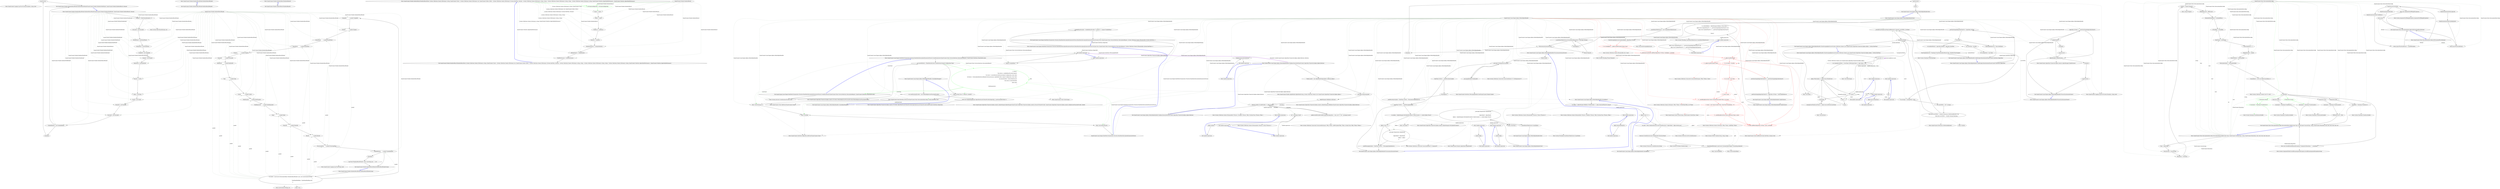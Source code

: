 digraph  {
m0_44 [cluster="QuantConnect.Logging.Log.Error(System.Exception, string, bool)", file="BacktestResultPacket.cs", label="Entry QuantConnect.Logging.Log.Error(System.Exception, string, bool)", span="98-98"];
m0_23 [cluster="JsonSerializerSettings.cstr", file="BacktestResultPacket.cs", label="Entry JsonSerializerSettings.cstr", span=""];
m0_26 [cluster="QuantConnect.Packets.BacktestResultPacket.BacktestResultPacket(QuantConnect.Packets.BacktestNodePacket, QuantConnect.Packets.BacktestResult, decimal)", file="BacktestResultPacket.cs", label="Entry QuantConnect.Packets.BacktestResultPacket.BacktestResultPacket(QuantConnect.Packets.BacktestNodePacket, QuantConnect.Packets.BacktestResult, decimal)", span="171-171"];
m0_27 [cluster="QuantConnect.Packets.BacktestResultPacket.BacktestResultPacket(QuantConnect.Packets.BacktestNodePacket, QuantConnect.Packets.BacktestResult, decimal)", file="BacktestResultPacket.cs", label="Progress = Math.Round(progress, 3)", span="176-176"];
m0_28 [cluster="QuantConnect.Packets.BacktestResultPacket.BacktestResultPacket(QuantConnect.Packets.BacktestNodePacket, QuantConnect.Packets.BacktestResult, decimal)", file="BacktestResultPacket.cs", label="SessionId = job.SessionId", span="177-177"];
m0_29 [cluster="QuantConnect.Packets.BacktestResultPacket.BacktestResultPacket(QuantConnect.Packets.BacktestNodePacket, QuantConnect.Packets.BacktestResult, decimal)", file="BacktestResultPacket.cs", label="PeriodFinish = job.PeriodFinish", span="178-178"];
m0_30 [cluster="QuantConnect.Packets.BacktestResultPacket.BacktestResultPacket(QuantConnect.Packets.BacktestNodePacket, QuantConnect.Packets.BacktestResult, decimal)", file="BacktestResultPacket.cs", label="PeriodStart = job.PeriodStart", span="179-179"];
m0_31 [cluster="QuantConnect.Packets.BacktestResultPacket.BacktestResultPacket(QuantConnect.Packets.BacktestNodePacket, QuantConnect.Packets.BacktestResult, decimal)", file="BacktestResultPacket.cs", label="CompileId = job.CompileId", span="180-180"];
m0_32 [cluster="QuantConnect.Packets.BacktestResultPacket.BacktestResultPacket(QuantConnect.Packets.BacktestNodePacket, QuantConnect.Packets.BacktestResult, decimal)", file="BacktestResultPacket.cs", label="Channel = job.Channel", span="181-181"];
m0_33 [cluster="QuantConnect.Packets.BacktestResultPacket.BacktestResultPacket(QuantConnect.Packets.BacktestNodePacket, QuantConnect.Packets.BacktestResult, decimal)", file="BacktestResultPacket.cs", label="BacktestId = job.BacktestId", span="182-182"];
m0_34 [cluster="QuantConnect.Packets.BacktestResultPacket.BacktestResultPacket(QuantConnect.Packets.BacktestNodePacket, QuantConnect.Packets.BacktestResult, decimal)", file="BacktestResultPacket.cs", label="Results = results", span="183-183"];
m0_35 [cluster="QuantConnect.Packets.BacktestResultPacket.BacktestResultPacket(QuantConnect.Packets.BacktestNodePacket, QuantConnect.Packets.BacktestResult, decimal)", file="BacktestResultPacket.cs", label="Name = job.Name", span="184-184"];
m0_36 [cluster="QuantConnect.Packets.BacktestResultPacket.BacktestResultPacket(QuantConnect.Packets.BacktestNodePacket, QuantConnect.Packets.BacktestResult, decimal)", file="BacktestResultPacket.cs", label="UserId = job.UserId", span="185-185"];
m0_37 [cluster="QuantConnect.Packets.BacktestResultPacket.BacktestResultPacket(QuantConnect.Packets.BacktestNodePacket, QuantConnect.Packets.BacktestResult, decimal)", file="BacktestResultPacket.cs", label="ProjectId = job.ProjectId", span="186-186"];
m0_38 [cluster="QuantConnect.Packets.BacktestResultPacket.BacktestResultPacket(QuantConnect.Packets.BacktestNodePacket, QuantConnect.Packets.BacktestResult, decimal)", file="BacktestResultPacket.cs", label="SessionId = job.SessionId", span="187-187"];
m0_39 [cluster="QuantConnect.Packets.BacktestResultPacket.BacktestResultPacket(QuantConnect.Packets.BacktestNodePacket, QuantConnect.Packets.BacktestResult, decimal)", file="BacktestResultPacket.cs", label="TradeableDates = job.TradeableDates", span="188-188"];
m0_40 [cluster="QuantConnect.Packets.BacktestResultPacket.BacktestResultPacket(QuantConnect.Packets.BacktestNodePacket, QuantConnect.Packets.BacktestResult, decimal)", file="BacktestResultPacket.cs", label=Exception, span="190-190"];
m0_41 [cluster="QuantConnect.Packets.BacktestResultPacket.BacktestResultPacket(QuantConnect.Packets.BacktestNodePacket, QuantConnect.Packets.BacktestResult, decimal)", file="BacktestResultPacket.cs", label="Log.Error(err)", span="191-191"];
m0_42 [cluster="QuantConnect.Packets.BacktestResultPacket.BacktestResultPacket(QuantConnect.Packets.BacktestNodePacket, QuantConnect.Packets.BacktestResult, decimal)", file="BacktestResultPacket.cs", label="Exit QuantConnect.Packets.BacktestResultPacket.BacktestResultPacket(QuantConnect.Packets.BacktestNodePacket, QuantConnect.Packets.BacktestResult, decimal)", span="171-171"];
m0_0 [cluster="QuantConnect.Packets.BacktestResultPacket.BacktestResultPacket()", file="BacktestResultPacket.cs", label="Entry QuantConnect.Packets.BacktestResultPacket.BacktestResultPacket()", span="125-125"];
m0_1 [cluster="QuantConnect.Packets.BacktestResultPacket.BacktestResultPacket()", file="BacktestResultPacket.cs", label="Exit QuantConnect.Packets.BacktestResultPacket.BacktestResultPacket()", span="125-125"];
m0_45 [cluster="QuantConnect.Packets.BacktestResult.BacktestResult()", file="BacktestResultPacket.cs", label="Entry QuantConnect.Packets.BacktestResult.BacktestResult()", span="219-219"];
m0_46 [cluster="QuantConnect.Packets.BacktestResult.BacktestResult()", file="BacktestResultPacket.cs", label="Exit QuantConnect.Packets.BacktestResult.BacktestResult()", span="219-219"];
m0_47 [cluster="QuantConnect.Packets.BacktestResult.BacktestResult(bool, System.Collections.Generic.IDictionary<string, QuantConnect.Chart>, System.Collections.Generic.IDictionary<int, QuantConnect.Orders.Order>, System.Collections.Generic.IDictionary<System.DateTime, decimal>, System.Collections.Generic.IDictionary<string, string>, System.Collections.Generic.IDictionary<string, string>, System.Collections.Generic.Dictionary<string, QuantConnect.Statistics.AlgorithmPerformance>, QuantConnect.Statistics.AlgorithmPerformance)", file="BacktestResultPacket.cs", label="Entry QuantConnect.Packets.BacktestResult.BacktestResult(bool, System.Collections.Generic.IDictionary<string, QuantConnect.Chart>, System.Collections.Generic.IDictionary<int, QuantConnect.Orders.Order>, System.Collections.Generic.IDictionary<System.DateTime, decimal>, System.Collections.Generic.IDictionary<string, string>, System.Collections.Generic.IDictionary<string, string>, System.Collections.Generic.Dictionary<string, QuantConnect.Statistics.AlgorithmPerformance>, QuantConnect.Statistics.AlgorithmPerformance)", span="227-227"];
m0_48 [cluster="QuantConnect.Packets.BacktestResult.BacktestResult(bool, System.Collections.Generic.IDictionary<string, QuantConnect.Chart>, System.Collections.Generic.IDictionary<int, QuantConnect.Orders.Order>, System.Collections.Generic.IDictionary<System.DateTime, decimal>, System.Collections.Generic.IDictionary<string, string>, System.Collections.Generic.IDictionary<string, string>, System.Collections.Generic.Dictionary<string, QuantConnect.Statistics.AlgorithmPerformance>, QuantConnect.Statistics.AlgorithmPerformance)", color=green, community=0, file="BacktestResultPacket.cs", label="0: IsFrameworkAlgorthm = isFrameworkAlgorthm", span="229-229"];
m0_49 [cluster="QuantConnect.Packets.BacktestResult.BacktestResult(bool, System.Collections.Generic.IDictionary<string, QuantConnect.Chart>, System.Collections.Generic.IDictionary<int, QuantConnect.Orders.Order>, System.Collections.Generic.IDictionary<System.DateTime, decimal>, System.Collections.Generic.IDictionary<string, string>, System.Collections.Generic.IDictionary<string, string>, System.Collections.Generic.Dictionary<string, QuantConnect.Statistics.AlgorithmPerformance>, QuantConnect.Statistics.AlgorithmPerformance)", file="BacktestResultPacket.cs", label="Charts = charts", span="230-230"];
m0_50 [cluster="QuantConnect.Packets.BacktestResult.BacktestResult(bool, System.Collections.Generic.IDictionary<string, QuantConnect.Chart>, System.Collections.Generic.IDictionary<int, QuantConnect.Orders.Order>, System.Collections.Generic.IDictionary<System.DateTime, decimal>, System.Collections.Generic.IDictionary<string, string>, System.Collections.Generic.IDictionary<string, string>, System.Collections.Generic.Dictionary<string, QuantConnect.Statistics.AlgorithmPerformance>, QuantConnect.Statistics.AlgorithmPerformance)", file="BacktestResultPacket.cs", label="Orders = orders", span="231-231"];
m0_51 [cluster="QuantConnect.Packets.BacktestResult.BacktestResult(bool, System.Collections.Generic.IDictionary<string, QuantConnect.Chart>, System.Collections.Generic.IDictionary<int, QuantConnect.Orders.Order>, System.Collections.Generic.IDictionary<System.DateTime, decimal>, System.Collections.Generic.IDictionary<string, string>, System.Collections.Generic.IDictionary<string, string>, System.Collections.Generic.Dictionary<string, QuantConnect.Statistics.AlgorithmPerformance>, QuantConnect.Statistics.AlgorithmPerformance)", file="BacktestResultPacket.cs", label="ProfitLoss = profitLoss", span="232-232"];
m0_52 [cluster="QuantConnect.Packets.BacktestResult.BacktestResult(bool, System.Collections.Generic.IDictionary<string, QuantConnect.Chart>, System.Collections.Generic.IDictionary<int, QuantConnect.Orders.Order>, System.Collections.Generic.IDictionary<System.DateTime, decimal>, System.Collections.Generic.IDictionary<string, string>, System.Collections.Generic.IDictionary<string, string>, System.Collections.Generic.Dictionary<string, QuantConnect.Statistics.AlgorithmPerformance>, QuantConnect.Statistics.AlgorithmPerformance)", file="BacktestResultPacket.cs", label="Statistics = statistics", span="233-233"];
m0_53 [cluster="QuantConnect.Packets.BacktestResult.BacktestResult(bool, System.Collections.Generic.IDictionary<string, QuantConnect.Chart>, System.Collections.Generic.IDictionary<int, QuantConnect.Orders.Order>, System.Collections.Generic.IDictionary<System.DateTime, decimal>, System.Collections.Generic.IDictionary<string, string>, System.Collections.Generic.IDictionary<string, string>, System.Collections.Generic.Dictionary<string, QuantConnect.Statistics.AlgorithmPerformance>, QuantConnect.Statistics.AlgorithmPerformance)", file="BacktestResultPacket.cs", label="RuntimeStatistics = runtimeStatistics", span="234-234"];
m0_54 [cluster="QuantConnect.Packets.BacktestResult.BacktestResult(bool, System.Collections.Generic.IDictionary<string, QuantConnect.Chart>, System.Collections.Generic.IDictionary<int, QuantConnect.Orders.Order>, System.Collections.Generic.IDictionary<System.DateTime, decimal>, System.Collections.Generic.IDictionary<string, string>, System.Collections.Generic.IDictionary<string, string>, System.Collections.Generic.Dictionary<string, QuantConnect.Statistics.AlgorithmPerformance>, QuantConnect.Statistics.AlgorithmPerformance)", file="BacktestResultPacket.cs", label="RollingWindow = rollingWindow", span="235-235"];
m0_55 [cluster="QuantConnect.Packets.BacktestResult.BacktestResult(bool, System.Collections.Generic.IDictionary<string, QuantConnect.Chart>, System.Collections.Generic.IDictionary<int, QuantConnect.Orders.Order>, System.Collections.Generic.IDictionary<System.DateTime, decimal>, System.Collections.Generic.IDictionary<string, string>, System.Collections.Generic.IDictionary<string, string>, System.Collections.Generic.Dictionary<string, QuantConnect.Statistics.AlgorithmPerformance>, QuantConnect.Statistics.AlgorithmPerformance)", file="BacktestResultPacket.cs", label="TotalPerformance = totalPerformance", span="236-236"];
m0_56 [cluster="QuantConnect.Packets.BacktestResult.BacktestResult(bool, System.Collections.Generic.IDictionary<string, QuantConnect.Chart>, System.Collections.Generic.IDictionary<int, QuantConnect.Orders.Order>, System.Collections.Generic.IDictionary<System.DateTime, decimal>, System.Collections.Generic.IDictionary<string, string>, System.Collections.Generic.IDictionary<string, string>, System.Collections.Generic.Dictionary<string, QuantConnect.Statistics.AlgorithmPerformance>, QuantConnect.Statistics.AlgorithmPerformance)", file="BacktestResultPacket.cs", label="Exit QuantConnect.Packets.BacktestResult.BacktestResult(bool, System.Collections.Generic.IDictionary<string, QuantConnect.Chart>, System.Collections.Generic.IDictionary<int, QuantConnect.Orders.Order>, System.Collections.Generic.IDictionary<System.DateTime, decimal>, System.Collections.Generic.IDictionary<string, string>, System.Collections.Generic.IDictionary<string, string>, System.Collections.Generic.Dictionary<string, QuantConnect.Statistics.AlgorithmPerformance>, QuantConnect.Statistics.AlgorithmPerformance)", span="227-227"];
m0_25 [cluster="QuantConnect.Logging.Log.Trace(string, bool)", file="BacktestResultPacket.cs", label="Entry QuantConnect.Logging.Log.Trace(string, bool)", span="106-106"];
m0_43 [cluster="System.Math.Round(decimal, int)", file="BacktestResultPacket.cs", label="Entry System.Math.Round(decimal, int)", span="0-0"];
m0_24 [cluster="Unk.>", file="BacktestResultPacket.cs", label="Entry Unk.>", span=""];
m0_2 [cluster="QuantConnect.Packets.BacktestResultPacket.BacktestResultPacket(string)", file="BacktestResultPacket.cs", label="Entry QuantConnect.Packets.BacktestResultPacket.BacktestResultPacket(string)", span="132-132"];
m0_3 [cluster="QuantConnect.Packets.BacktestResultPacket.BacktestResultPacket(string)", file="BacktestResultPacket.cs", label="var packet = JsonConvert.DeserializeObject<BacktestResultPacket>(json, new JsonSerializerSettings\r\n                {\r\n                    TypeNameHandling = TypeNameHandling.Auto\r\n                })", span="137-140"];
m0_4 [cluster="QuantConnect.Packets.BacktestResultPacket.BacktestResultPacket(string)", file="BacktestResultPacket.cs", label="CompileId           = packet.CompileId", span="141-141"];
m0_5 [cluster="QuantConnect.Packets.BacktestResultPacket.BacktestResultPacket(string)", file="BacktestResultPacket.cs", label="Channel             = packet.Channel", span="142-142"];
m0_6 [cluster="QuantConnect.Packets.BacktestResultPacket.BacktestResultPacket(string)", file="BacktestResultPacket.cs", label="PeriodFinish        = packet.PeriodFinish", span="143-143"];
m0_7 [cluster="QuantConnect.Packets.BacktestResultPacket.BacktestResultPacket(string)", file="BacktestResultPacket.cs", label="PeriodStart         = packet.PeriodStart", span="144-144"];
m0_8 [cluster="QuantConnect.Packets.BacktestResultPacket.BacktestResultPacket(string)", file="BacktestResultPacket.cs", label="Progress            = packet.Progress", span="145-145"];
m0_9 [cluster="QuantConnect.Packets.BacktestResultPacket.BacktestResultPacket(string)", file="BacktestResultPacket.cs", label="SessionId           = packet.SessionId", span="146-146"];
m0_10 [cluster="QuantConnect.Packets.BacktestResultPacket.BacktestResultPacket(string)", file="BacktestResultPacket.cs", label="BacktestId          = packet.BacktestId", span="147-147"];
m0_11 [cluster="QuantConnect.Packets.BacktestResultPacket.BacktestResultPacket(string)", file="BacktestResultPacket.cs", label="Type                = packet.Type", span="148-148"];
m0_12 [cluster="QuantConnect.Packets.BacktestResultPacket.BacktestResultPacket(string)", file="BacktestResultPacket.cs", label="UserId              = packet.UserId", span="149-149"];
m0_13 [cluster="QuantConnect.Packets.BacktestResultPacket.BacktestResultPacket(string)", file="BacktestResultPacket.cs", label="DateFinished        = packet.DateFinished", span="150-150"];
m0_14 [cluster="QuantConnect.Packets.BacktestResultPacket.BacktestResultPacket(string)", file="BacktestResultPacket.cs", label="DateRequested       = packet.DateRequested", span="151-151"];
m0_15 [cluster="QuantConnect.Packets.BacktestResultPacket.BacktestResultPacket(string)", file="BacktestResultPacket.cs", label="Name                = packet.Name", span="152-152"];
m0_16 [cluster="QuantConnect.Packets.BacktestResultPacket.BacktestResultPacket(string)", file="BacktestResultPacket.cs", label="ProjectId           = packet.ProjectId", span="153-153"];
m0_17 [cluster="QuantConnect.Packets.BacktestResultPacket.BacktestResultPacket(string)", file="BacktestResultPacket.cs", label="Results             = packet.Results", span="154-154"];
m0_18 [cluster="QuantConnect.Packets.BacktestResultPacket.BacktestResultPacket(string)", file="BacktestResultPacket.cs", label="ProcessingTime      = packet.ProcessingTime", span="155-155"];
m0_19 [cluster="QuantConnect.Packets.BacktestResultPacket.BacktestResultPacket(string)", file="BacktestResultPacket.cs", label="TradeableDates      = packet.TradeableDates", span="156-156"];
m0_20 [cluster="QuantConnect.Packets.BacktestResultPacket.BacktestResultPacket(string)", file="BacktestResultPacket.cs", label=Exception, span="158-158"];
m0_21 [cluster="QuantConnect.Packets.BacktestResultPacket.BacktestResultPacket(string)", file="BacktestResultPacket.cs", label="Log.Trace(''BacktestResultPacket(): Error converting json: '' + err)", span="160-160"];
m0_22 [cluster="QuantConnect.Packets.BacktestResultPacket.BacktestResultPacket(string)", file="BacktestResultPacket.cs", label="Exit QuantConnect.Packets.BacktestResultPacket.BacktestResultPacket(string)", span="132-132"];
m0_57 [file="BacktestResultPacket.cs", label="QuantConnect.Packets.BacktestResultPacket", span=""];
m0_58 [file="BacktestResultPacket.cs", label="QuantConnect.Packets.BacktestResult", span=""];
m1_44 [cluster="QuantConnect.Logging.Log.Error(System.Exception, string, bool)", file="DefaultAlphaHandler.cs", label="Entry QuantConnect.Logging.Log.Error(System.Exception, string, bool)", span="98-98"];
m1_0 [cluster="QuantConnect.Lean.Engine.DataFeeds.Enumerators.Factories.BaseDataSubscriptionEnumeratorFactory.BaseDataSubscriptionEnumeratorFactory(System.Func<QuantConnect.Data.UniverseSelection.SubscriptionRequest, System.Collections.Generic.IEnumerable<System.DateTime>>)", file="DefaultAlphaHandler.cs", label="Entry QuantConnect.Lean.Engine.DataFeeds.Enumerators.Factories.BaseDataSubscriptionEnumeratorFactory.BaseDataSubscriptionEnumeratorFactory(System.Func<QuantConnect.Data.UniverseSelection.SubscriptionRequest, System.Collections.Generic.IEnumerable<System.DateTime>>)", span="38-38"];
m1_1 [cluster="QuantConnect.Lean.Engine.DataFeeds.Enumerators.Factories.BaseDataSubscriptionEnumeratorFactory.BaseDataSubscriptionEnumeratorFactory(System.Func<QuantConnect.Data.UniverseSelection.SubscriptionRequest, System.Collections.Generic.IEnumerable<System.DateTime>>)", file="DefaultAlphaHandler.cs", label="_tradableDaysProvider = tradableDaysProvider ?? (request => request.TradableDays)", span="40-40"];
m1_2 [cluster="QuantConnect.Lean.Engine.DataFeeds.Enumerators.Factories.BaseDataSubscriptionEnumeratorFactory.BaseDataSubscriptionEnumeratorFactory(System.Func<QuantConnect.Data.UniverseSelection.SubscriptionRequest, System.Collections.Generic.IEnumerable<System.DateTime>>)", file="DefaultAlphaHandler.cs", label="Exit QuantConnect.Lean.Engine.DataFeeds.Enumerators.Factories.BaseDataSubscriptionEnumeratorFactory.BaseDataSubscriptionEnumeratorFactory(System.Func<QuantConnect.Data.UniverseSelection.SubscriptionRequest, System.Collections.Generic.IEnumerable<System.DateTime>>)", span="38-38"];
m1_3 [cluster="lambda expression", file="DefaultAlphaHandler.cs", label="Entry lambda expression", span="40-40"];
m1_5 [cluster="lambda expression", file="DefaultAlphaHandler.cs", label="Exit lambda expression", span="40-40"];
m1_4 [cluster="lambda expression", file="DefaultAlphaHandler.cs", label="request.TradableDays", span="40-40"];
m1_6 [cluster="QuantConnect.Lean.Engine.DataFeeds.Enumerators.Factories.BaseDataSubscriptionEnumeratorFactory.CreateEnumerator(QuantConnect.Data.UniverseSelection.SubscriptionRequest, QuantConnect.Interfaces.IDataFileProvider)", file="DefaultAlphaHandler.cs", label="Entry QuantConnect.Lean.Engine.DataFeeds.Enumerators.Factories.BaseDataSubscriptionEnumeratorFactory.CreateEnumerator(QuantConnect.Data.UniverseSelection.SubscriptionRequest, QuantConnect.Interfaces.IDataFileProvider)", span="49-49"];
m1_7 [cluster="QuantConnect.Lean.Engine.DataFeeds.Enumerators.Factories.BaseDataSubscriptionEnumeratorFactory.CreateEnumerator(QuantConnect.Data.UniverseSelection.SubscriptionRequest, QuantConnect.Interfaces.IDataFileProvider)", file="DefaultAlphaHandler.cs", label="var sourceFactory = (BaseData)Activator.CreateInstance(request.Configuration.Type)", span="51-51"];
m1_9 [cluster="QuantConnect.Lean.Engine.DataFeeds.Enumerators.Factories.BaseDataSubscriptionEnumeratorFactory.CreateEnumerator(QuantConnect.Data.UniverseSelection.SubscriptionRequest, QuantConnect.Interfaces.IDataFileProvider)", file="DefaultAlphaHandler.cs", label="Exit QuantConnect.Lean.Engine.DataFeeds.Enumerators.Factories.BaseDataSubscriptionEnumeratorFactory.CreateEnumerator(QuantConnect.Data.UniverseSelection.SubscriptionRequest, QuantConnect.Interfaces.IDataFileProvider)", span="49-49"];
m1_13 [cluster="Unk.ForSource", file="DefaultAlphaHandler.cs", label="Entry Unk.ForSource", span=""];
m1_8 [cluster="QuantConnect.Lean.Engine.DataFeeds.Enumerators.Factories.BaseDataSubscriptionEnumeratorFactory.CreateEnumerator(QuantConnect.Data.UniverseSelection.SubscriptionRequest, QuantConnect.Interfaces.IDataFileProvider)", color=green, community=0, file="DefaultAlphaHandler.cs", label="0: return (\r\n                from date in _tradableDaysProvider(request)\r\n                let source = sourceFactory.GetSource(request.Configuration, date, false)\r\n                let factory = SubscriptionDataSourceReader.ForSource(source, dataFileProvider, request.Configuration, date, false)\r\n                let entriesForDate = factory.Read(source)\r\n                from entry in entriesForDate\r\n                select entry\r\n                )\r\n                .GetEnumerator();", span="53-61"];
m1_11 [cluster="System.Func<T, TResult>.Invoke(T)", file="DefaultAlphaHandler.cs", label="Entry System.Func<T, TResult>.Invoke(T)", span="0-0"];
m1_10 [cluster="System.Activator.CreateInstance(System.Type)", file="DefaultAlphaHandler.cs", label="Entry System.Activator.CreateInstance(System.Type)", span="0-0"];
m1_12 [cluster="QuantConnect.Data.BaseData.GetSource(QuantConnect.Data.SubscriptionDataConfig, System.DateTime, bool)", file="DefaultAlphaHandler.cs", label="Entry QuantConnect.Data.BaseData.GetSource(QuantConnect.Data.SubscriptionDataConfig, System.DateTime, bool)", span="161-161"];
m1_14 [cluster="Unk.Read", file="DefaultAlphaHandler.cs", label="Entry Unk.Read", span=""];
m1_15 [cluster="Unk.GetEnumerator", file="DefaultAlphaHandler.cs", label="Entry Unk.GetEnumerator", span=""];
m1_16 [cluster="QuantConnect.Lean.Engine.Alphas.DefaultAlphaHandler.Initialize(QuantConnect.Packets.AlgorithmNodePacket, QuantConnect.Interfaces.IAlgorithm, QuantConnect.Interfaces.IMessagingHandler, QuantConnect.Interfaces.IApi)", file="DefaultAlphaHandler.cs", label="QuantConnect.Lean.Engine.DataFeeds.Enumerators.Factories.BaseDataSubscriptionEnumeratorFactory", span=""];
m1_43 [cluster="QuantConnect.Lean.Engine.Alphas.DefaultAlphaHandler.UpdateCharts()", file="DefaultAlphaHandler.cs", label="Entry QuantConnect.Lean.Engine.Alphas.DefaultAlphaHandler.UpdateCharts()", span="170-170"];
m1_46 [cluster="QuantConnect.Lean.Engine.Alphas.DefaultAlphaHandler.UpdateCharts()", file="DefaultAlphaHandler.cs", label="var updatedAlphas = AlphaManager.AllAlphas.Where(alpha =>\r\n                alpha.Score.UpdatedTimeUtc >= _lastChartSampleAlgorithmTimeUtc &&\r\n                alpha.Score.UpdatedTimeUtc <= _nextChartSampleAlgorithmTimeUtc\r\n            )\r\n            .ToList()", span="172-176"];
m1_47 [cluster="QuantConnect.Lean.Engine.Alphas.DefaultAlphaHandler.UpdateCharts()", file="DefaultAlphaHandler.cs", label="ChartAverageAlphaScores(updatedAlphas, Algorithm.UtcTime)", span="178-178"];
m1_48 [cluster="QuantConnect.Lean.Engine.Alphas.DefaultAlphaHandler.UpdateCharts()", color=red, community=0, file="DefaultAlphaHandler.cs", label="0: var totalAlphas = _alphaCountPerSymbol.Values.Sum()", span="181-181"];
m1_49 [cluster="QuantConnect.Lean.Engine.Alphas.DefaultAlphaHandler.UpdateCharts()", color=red, community=0, file="DefaultAlphaHandler.cs", label="0: _predictionCountSeries.AddPoint(Algorithm.UtcTime, totalAlphas, LiveMode)", span="182-182"];
m1_50 [cluster="QuantConnect.Lean.Engine.Alphas.DefaultAlphaHandler.UpdateCharts()", color=red, community=0, file="DefaultAlphaHandler.cs", label="0: _alphaCountPerSymbol", span="185-185"];
m1_51 [cluster="QuantConnect.Lean.Engine.Alphas.DefaultAlphaHandler.UpdateCharts()", color=red, community=0, file="DefaultAlphaHandler.cs", label="0: var symbol = kvp.Key", span="187-187"];
m1_58 [cluster="QuantConnect.Lean.Engine.Alphas.DefaultAlphaHandler.UpdateCharts()", color=red, community=0, file="DefaultAlphaHandler.cs", label="0: _alphaCountPerSymbol.Clear()", span="201-201"];
m1_52 [cluster="QuantConnect.Lean.Engine.Alphas.DefaultAlphaHandler.UpdateCharts()", color=red, community=0, file="DefaultAlphaHandler.cs", label="0: var count = kvp.Value", span="188-188"];
m1_54 [cluster="QuantConnect.Lean.Engine.Alphas.DefaultAlphaHandler.UpdateCharts()", color=red, community=0, file="DefaultAlphaHandler.cs", label="0: !_assetBreakdownChart.Series.TryGetValue(symbol.Value, out series)", span="191-191"];
m1_55 [cluster="QuantConnect.Lean.Engine.Alphas.DefaultAlphaHandler.UpdateCharts()", color=red, community=0, file="DefaultAlphaHandler.cs", label="0: series = new Series(symbol.Value, SeriesType.StackedArea, ''#'')", span="193-193"];
m1_53 [cluster="QuantConnect.Lean.Engine.Alphas.DefaultAlphaHandler.UpdateCharts()", color=red, community=0, file="DefaultAlphaHandler.cs", label="0: Series series", span="190-190"];
m1_57 [cluster="QuantConnect.Lean.Engine.Alphas.DefaultAlphaHandler.UpdateCharts()", color=red, community=0, file="DefaultAlphaHandler.cs", label="0: series.AddPoint(Algorithm.UtcTime, count, LiveMode)", span="197-197"];
m1_56 [cluster="QuantConnect.Lean.Engine.Alphas.DefaultAlphaHandler.UpdateCharts()", color=red, community=0, file="DefaultAlphaHandler.cs", label="0: _assetBreakdownChart.Series.Add(series.Name, series)", span="194-194"];
m1_59 [cluster="QuantConnect.Lean.Engine.Alphas.DefaultAlphaHandler.UpdateCharts()", file="DefaultAlphaHandler.cs", label="_lastChartSampleAlgorithmTimeUtc = _nextChartSampleAlgorithmTimeUtc", span="202-202"];
m1_60 [cluster="QuantConnect.Lean.Engine.Alphas.DefaultAlphaHandler.UpdateCharts()", file="DefaultAlphaHandler.cs", label="_nextChartSampleAlgorithmTimeUtc = Algorithm.UtcTime + ChartUpdateInterval", span="203-203"];
m1_61 [cluster="QuantConnect.Lean.Engine.Alphas.DefaultAlphaHandler.UpdateCharts()", file="DefaultAlphaHandler.cs", label="Exit QuantConnect.Lean.Engine.Alphas.DefaultAlphaHandler.UpdateCharts()", span="170-170"];
m1_18 [cluster="QuantConnect.Chart.Chart(string)", file="DefaultAlphaHandler.cs", label="Entry QuantConnect.Chart.Chart(string)", span="64-64"];
m1_62 [cluster="Unk.Where", file="DefaultAlphaHandler.cs", label="Entry Unk.Where", span=""];
m1_67 [cluster="System.Collections.Generic.Dictionary<TKey, TValue>.TryGetValue(TKey, out TValue)", file="DefaultAlphaHandler.cs", label="Entry System.Collections.Generic.Dictionary<TKey, TValue>.TryGetValue(TKey, out TValue)", span="0-0"];
m1_111 [cluster="System.Collections.Concurrent.ConcurrentQueue<T>.TryDequeue(out T)", file="DefaultAlphaHandler.cs", label="Entry System.Collections.Concurrent.ConcurrentQueue<T>.TryDequeue(out T)", span="0-0"];
m1_64 [cluster="Unk.ChartAverageAlphaScores", file="DefaultAlphaHandler.cs", label="Entry Unk.ChartAverageAlphaScores", span=""];
m1_73 [cluster="QuantConnect.Lean.Engine.Alphas.DefaultAlphaHandler.Run()", file="DefaultAlphaHandler.cs", label="Entry QuantConnect.Lean.Engine.Alphas.DefaultAlphaHandler.Run()", span="207-207"];
m1_74 [cluster="QuantConnect.Lean.Engine.Alphas.DefaultAlphaHandler.Run()", file="DefaultAlphaHandler.cs", label="_cancellationTokenSource = new CancellationTokenSource()", span="209-209"];
m1_75 [cluster="QuantConnect.Lean.Engine.Alphas.DefaultAlphaHandler.Run()", file="DefaultAlphaHandler.cs", label="!_cancellationTokenSource.IsCancellationRequested || !_messages.IsEmpty", span="212-212"];
m1_76 [cluster="QuantConnect.Lean.Engine.Alphas.DefaultAlphaHandler.Run()", file="DefaultAlphaHandler.cs", label="ProcessAsynchronousEvents()", span="216-216"];
m1_81 [cluster="QuantConnect.Lean.Engine.Alphas.DefaultAlphaHandler.Run()", file="DefaultAlphaHandler.cs", label="StoreAlphas()", span="228-228"];
m1_77 [cluster="QuantConnect.Lean.Engine.Alphas.DefaultAlphaHandler.Run()", file="DefaultAlphaHandler.cs", label=Exception, span="218-218"];
m1_80 [cluster="QuantConnect.Lean.Engine.Alphas.DefaultAlphaHandler.Run()", file="DefaultAlphaHandler.cs", label="Thread.Sleep(50)", span="224-224"];
m1_78 [cluster="QuantConnect.Lean.Engine.Alphas.DefaultAlphaHandler.Run()", file="DefaultAlphaHandler.cs", label="Log.Error(err)", span="220-220"];
m1_79 [cluster="QuantConnect.Lean.Engine.Alphas.DefaultAlphaHandler.Run()", file="DefaultAlphaHandler.cs", label="throw;", span="221-221"];
m1_82 [cluster="QuantConnect.Lean.Engine.Alphas.DefaultAlphaHandler.Run()", file="DefaultAlphaHandler.cs", label="Exit QuantConnect.Lean.Engine.Alphas.DefaultAlphaHandler.Run()", span="207-207"];
m1_139 [cluster="QuantConnect.Packets.AlphaPacket.AlphaPacket(string, System.Collections.Generic.List<QuantConnect.Algorithm.Framework.Alphas.Alpha>)", file="DefaultAlphaHandler.cs", label="Entry QuantConnect.Packets.AlphaPacket.AlphaPacket(string, System.Collections.Generic.List<QuantConnect.Algorithm.Framework.Alphas.Alpha>)", span="54-54"];
m1_17 [cluster="QuantConnect.Lean.Engine.Alphas.DefaultAlphaHandler.CreateAlphaManager()", file="DefaultAlphaHandler.cs", label="Entry QuantConnect.Lean.Engine.Alphas.DefaultAlphaHandler.CreateAlphaManager()", span="317-317"];
m1_150 [cluster="QuantConnect.Lean.Engine.Alphas.DefaultAlphaHandler.CreateAlphaManager()", file="DefaultAlphaHandler.cs", label="var scoreFunctionProvider = new DefaultAlphaScoreFunctionProvider()", span="319-319"];
m1_151 [cluster="QuantConnect.Lean.Engine.Alphas.DefaultAlphaHandler.CreateAlphaManager()", file="DefaultAlphaHandler.cs", label="return new AlphaManager(new AlgorithmSecurityValuesProvider(Algorithm), scoreFunctionProvider, 0);", span="320-320"];
m1_152 [cluster="QuantConnect.Lean.Engine.Alphas.DefaultAlphaHandler.CreateAlphaManager()", file="DefaultAlphaHandler.cs", label="Exit QuantConnect.Lean.Engine.Alphas.DefaultAlphaHandler.CreateAlphaManager()", span="317-317"];
m1_124 [cluster="System.IO.Directory.GetCurrentDirectory()", file="DefaultAlphaHandler.cs", label="Entry System.IO.Directory.GetCurrentDirectory()", span="0-0"];
m1_129 [cluster="Unk.WriteAllText", file="DefaultAlphaHandler.cs", label="Entry Unk.WriteAllText", span=""];
m1_153 [cluster="QuantConnect.Algorithm.Framework.Alphas.Analysis.Providers.DefaultAlphaScoreFunctionProvider.DefaultAlphaScoreFunctionProvider()", file="DefaultAlphaHandler.cs", label="Entry QuantConnect.Algorithm.Framework.Alphas.Analysis.Providers.DefaultAlphaScoreFunctionProvider.DefaultAlphaScoreFunctionProvider()", span="22-22"];
m1_19 [cluster="QuantConnect.Series.Series(string, QuantConnect.SeriesType, string)", file="DefaultAlphaHandler.cs", label="Entry QuantConnect.Series.Series(string, QuantConnect.SeriesType, string)", span="244-244"];
m1_87 [cluster="QuantConnect.Lean.Engine.Alphas.DefaultAlphaHandler.Exit()", file="DefaultAlphaHandler.cs", label="Entry QuantConnect.Lean.Engine.Alphas.DefaultAlphaHandler.Exit()", span="232-232"];
m1_88 [cluster="QuantConnect.Lean.Engine.Alphas.DefaultAlphaHandler.Exit()", file="DefaultAlphaHandler.cs", label="_messages.Enqueue(new AlphaPacket\r\n            {\r\n                AlgorithmId = AlgorithmId,\r\n                Alphas = AlphaManager.GetUpdatedContexts().Select(context => context.Alpha).ToList()\r\n            })", span="235-239"];
m1_89 [cluster="QuantConnect.Lean.Engine.Alphas.DefaultAlphaHandler.Exit()", file="DefaultAlphaHandler.cs", label="_cancellationTokenSource.Cancel(false)", span="241-241"];
m1_90 [cluster="QuantConnect.Lean.Engine.Alphas.DefaultAlphaHandler.Exit()", file="DefaultAlphaHandler.cs", label="Exit QuantConnect.Lean.Engine.Alphas.DefaultAlphaHandler.Exit()", span="232-232"];
m1_66 [cluster="QuantConnect.Series.AddPoint(System.DateTime, decimal, bool)", file="DefaultAlphaHandler.cs", label="Entry QuantConnect.Series.AddPoint(System.DateTime, decimal, bool)", span="298-298"];
m1_128 [cluster="Unk.SerializeObject", file="DefaultAlphaHandler.cs", label="Entry Unk.SerializeObject", span=""];
m1_21 [cluster="QuantConnect.Interfaces.IAlgorithm.AddChart(QuantConnect.Chart)", file="DefaultAlphaHandler.cs", label="Entry QuantConnect.Interfaces.IAlgorithm.AddChart(QuantConnect.Chart)", span="504-504"];
m1_23 [cluster="lambda expression", file="DefaultAlphaHandler.cs", label="OnAlphasGenerated(collection)", span="105-105"];
m1_22 [cluster="lambda expression", file="DefaultAlphaHandler.cs", label="Entry lambda expression", span="105-105"];
m1_24 [cluster="lambda expression", file="DefaultAlphaHandler.cs", label="Exit lambda expression", span="105-105"];
m1_70 [cluster="lambda expression", file="DefaultAlphaHandler.cs", label="Entry lambda expression", span="172-174"];
m1_71 [cluster="lambda expression", file="DefaultAlphaHandler.cs", label="alpha.Score.UpdatedTimeUtc >= _lastChartSampleAlgorithmTimeUtc &&\r\n                alpha.Score.UpdatedTimeUtc <= _nextChartSampleAlgorithmTimeUtc", span="173-174"];
m1_72 [cluster="lambda expression", file="DefaultAlphaHandler.cs", label="Exit lambda expression", span="172-174"];
m1_96 [cluster="lambda expression", file="DefaultAlphaHandler.cs", label="Entry lambda expression", span="238-238"];
m1_97 [cluster="lambda expression", file="DefaultAlphaHandler.cs", label="context.Alpha", span="238-238"];
m1_98 [cluster="lambda expression", file="DefaultAlphaHandler.cs", label="Exit lambda expression", span="238-238"];
m1_113 [cluster="lambda expression", file="DefaultAlphaHandler.cs", label="Entry lambda expression", span="265-265"];
m1_114 [cluster="lambda expression", file="DefaultAlphaHandler.cs", label="context.Alpha", span="265-265"];
m1_115 [cluster="lambda expression", file="DefaultAlphaHandler.cs", label="Exit lambda expression", span="265-265"];
m1_130 [cluster="lambda expression", file="DefaultAlphaHandler.cs", label="Entry lambda expression", span="285-285"];
m1_131 [cluster="lambda expression", file="DefaultAlphaHandler.cs", label="alpha.GeneratedTimeUtc", span="285-285"];
m1_132 [cluster="lambda expression", file="DefaultAlphaHandler.cs", label="Exit lambda expression", span="285-285"];
m1_143 [cluster="lambda expression", file="DefaultAlphaHandler.cs", label="Entry lambda expression", span="307-307"];
m1_147 [cluster="lambda expression", file="DefaultAlphaHandler.cs", label="cnt + grouping.Count()", span="309-309"];
m1_146 [cluster="lambda expression", file="DefaultAlphaHandler.cs", label="Entry lambda expression", span="309-309"];
m1_144 [cluster="lambda expression", file="DefaultAlphaHandler.cs", label="alpha.Symbol", span="307-307"];
m1_145 [cluster="lambda expression", file="DefaultAlphaHandler.cs", label="Exit lambda expression", span="307-307"];
m1_148 [cluster="lambda expression", file="DefaultAlphaHandler.cs", label="Exit lambda expression", span="309-309"];
m1_177 [cluster="lambda expression", file="DefaultAlphaHandler.cs", label="Entry lambda expression", span="332-332"];
m1_180 [cluster="lambda expression", file="DefaultAlphaHandler.cs", label="Entry lambda expression", span="332-332"];
m1_183 [cluster="lambda expression", file="DefaultAlphaHandler.cs", label="Entry lambda expression", span="335-335"];
m1_178 [cluster="lambda expression", file="DefaultAlphaHandler.cs", label=type, span="332-332"];
m1_179 [cluster="lambda expression", file="DefaultAlphaHandler.cs", label="Exit lambda expression", span="332-332"];
m1_181 [cluster="lambda expression", file="DefaultAlphaHandler.cs", label="0d", span="332-332"];
m1_182 [cluster="lambda expression", file="DefaultAlphaHandler.cs", label="Exit lambda expression", span="332-332"];
m1_184 [cluster="lambda expression", file="DefaultAlphaHandler.cs", label="alpha.Score.IsFinalScore", span="335-335"];
m1_185 [cluster="lambda expression", file="DefaultAlphaHandler.cs", label="Exit lambda expression", span="335-335"];
m1_68 [cluster="System.Collections.Generic.Dictionary<TKey, TValue>.Add(TKey, TValue)", file="DefaultAlphaHandler.cs", label="Entry System.Collections.Generic.Dictionary<TKey, TValue>.Add(TKey, TValue)", span="0-0"];
m1_65 [cluster="System.Collections.Generic.IEnumerable<int>.Sum()", file="DefaultAlphaHandler.cs", label="Entry System.Collections.Generic.IEnumerable<int>.Sum()", span="0-0"];
m1_92 [cluster="QuantConnect.Algorithm.Framework.Alphas.Analysis.AlphaManager.GetUpdatedContexts()", file="DefaultAlphaHandler.cs", label="Entry QuantConnect.Algorithm.Framework.Alphas.Analysis.AlphaManager.GetUpdatedContexts()", span="158-158"];
m1_91 [cluster="QuantConnect.Packets.AlphaPacket.AlphaPacket()", file="DefaultAlphaHandler.cs", label="Entry QuantConnect.Packets.AlphaPacket.AlphaPacket()", span="44-44"];
m1_63 [cluster="Unk.ToList", file="DefaultAlphaHandler.cs", label="Entry Unk.ToList", span=""];
m1_127 [cluster="System.IO.Directory.CreateDirectory(string)", file="DefaultAlphaHandler.cs", label="Entry System.IO.Directory.CreateDirectory(string)", span="0-0"];
m1_84 [cluster="QuantConnect.Lean.Engine.Alphas.DefaultAlphaHandler.ProcessAsynchronousEvents()", file="DefaultAlphaHandler.cs", label="Entry QuantConnect.Lean.Engine.Alphas.DefaultAlphaHandler.ProcessAsynchronousEvents()", span="247-247"];
m1_99 [cluster="QuantConnect.Lean.Engine.Alphas.DefaultAlphaHandler.ProcessAsynchronousEvents()", file="DefaultAlphaHandler.cs", label="Packet packet", span="249-249"];
m1_100 [cluster="QuantConnect.Lean.Engine.Alphas.DefaultAlphaHandler.ProcessAsynchronousEvents()", file="DefaultAlphaHandler.cs", label="_messages.TryDequeue(out packet)", span="250-250"];
m1_101 [cluster="QuantConnect.Lean.Engine.Alphas.DefaultAlphaHandler.ProcessAsynchronousEvents()", file="DefaultAlphaHandler.cs", label="_messagingHandler.Send(packet)", span="252-252"];
m1_102 [cluster="QuantConnect.Lean.Engine.Alphas.DefaultAlphaHandler.ProcessAsynchronousEvents()", file="DefaultAlphaHandler.cs", label="DateTime.UtcNow > _nextPersistenceUpdate", span="256-256"];
m1_103 [cluster="QuantConnect.Lean.Engine.Alphas.DefaultAlphaHandler.ProcessAsynchronousEvents()", file="DefaultAlphaHandler.cs", label="StoreAlphas()", span="258-258"];
m1_105 [cluster="QuantConnect.Lean.Engine.Alphas.DefaultAlphaHandler.ProcessAsynchronousEvents()", file="DefaultAlphaHandler.cs", label="DateTime.UtcNow > _nextMessagingUpdate", span="263-263"];
m1_104 [cluster="QuantConnect.Lean.Engine.Alphas.DefaultAlphaHandler.ProcessAsynchronousEvents()", file="DefaultAlphaHandler.cs", label="_nextPersistenceUpdate = DateTime.UtcNow + PersistenceUpdateInterval", span="259-259"];
m1_106 [cluster="QuantConnect.Lean.Engine.Alphas.DefaultAlphaHandler.ProcessAsynchronousEvents()", file="DefaultAlphaHandler.cs", label="var alphas = AlphaManager.GetUpdatedContexts().Select(context => context.Alpha).ToList()", span="265-265"];
m1_107 [cluster="QuantConnect.Lean.Engine.Alphas.DefaultAlphaHandler.ProcessAsynchronousEvents()", file="DefaultAlphaHandler.cs", label="alphas.Count > 0", span="266-266"];
m1_108 [cluster="QuantConnect.Lean.Engine.Alphas.DefaultAlphaHandler.ProcessAsynchronousEvents()", file="DefaultAlphaHandler.cs", label="_messages.Enqueue(new AlphaPacket\r\n                    {\r\n                        AlgorithmId = AlgorithmId,\r\n                        Alphas = alphas\r\n                    })", span="268-272"];
m1_109 [cluster="QuantConnect.Lean.Engine.Alphas.DefaultAlphaHandler.ProcessAsynchronousEvents()", file="DefaultAlphaHandler.cs", label="_nextMessagingUpdate = DateTime.UtcNow + MessagingUpdateInterval", span="274-274"];
m1_110 [cluster="QuantConnect.Lean.Engine.Alphas.DefaultAlphaHandler.ProcessAsynchronousEvents()", file="DefaultAlphaHandler.cs", label="Exit QuantConnect.Lean.Engine.Alphas.DefaultAlphaHandler.ProcessAsynchronousEvents()", span="247-247"];
m1_175 [cluster="Unk.Abs", file="DefaultAlphaHandler.cs", label="Entry Unk.Abs", span=""];
m1_86 [cluster="QuantConnect.Lean.Engine.Alphas.DefaultAlphaHandler.StoreAlphas()", file="DefaultAlphaHandler.cs", label="Entry QuantConnect.Lean.Engine.Alphas.DefaultAlphaHandler.StoreAlphas()", span="281-281"];
m1_116 [cluster="QuantConnect.Lean.Engine.Alphas.DefaultAlphaHandler.StoreAlphas()", file="DefaultAlphaHandler.cs", label="var alphas = AlphaManager.AllAlphas.OrderBy(alpha => alpha.GeneratedTimeUtc).ToList()", span="285-285"];
m1_117 [cluster="QuantConnect.Lean.Engine.Alphas.DefaultAlphaHandler.StoreAlphas()", file="DefaultAlphaHandler.cs", label="alphas.Count > 0", span="286-286"];
m1_120 [cluster="QuantConnect.Lean.Engine.Alphas.DefaultAlphaHandler.StoreAlphas()", file="DefaultAlphaHandler.cs", label="File.WriteAllText(path, JsonConvert.SerializeObject(alphas, Formatting.Indented))", span="290-290"];
m1_118 [cluster="QuantConnect.Lean.Engine.Alphas.DefaultAlphaHandler.StoreAlphas()", file="DefaultAlphaHandler.cs", label="var path = Path.Combine(Directory.GetCurrentDirectory(), AlgorithmId, ''alpha-results.json'')", span="288-288"];
m1_119 [cluster="QuantConnect.Lean.Engine.Alphas.DefaultAlphaHandler.StoreAlphas()", file="DefaultAlphaHandler.cs", label="Directory.CreateDirectory(new FileInfo(path).DirectoryName)", span="289-289"];
m1_121 [cluster="QuantConnect.Lean.Engine.Alphas.DefaultAlphaHandler.StoreAlphas()", file="DefaultAlphaHandler.cs", label="Exit QuantConnect.Lean.Engine.Alphas.DefaultAlphaHandler.StoreAlphas()", span="281-281"];
m1_34 [cluster="QuantConnect.Lean.Engine.Alphas.DefaultAlphaHandler.ProcessSynchronousEvents()", file="DefaultAlphaHandler.cs", label="Entry QuantConnect.Lean.Engine.Alphas.DefaultAlphaHandler.ProcessSynchronousEvents()", span="143-143"];
m1_35 [cluster="QuantConnect.Lean.Engine.Alphas.DefaultAlphaHandler.ProcessSynchronousEvents()", file="DefaultAlphaHandler.cs", label="Algorithm.UtcTime >= _nextChartSampleAlgorithmTimeUtc", span="146-146"];
m1_36 [cluster="QuantConnect.Lean.Engine.Alphas.DefaultAlphaHandler.ProcessSynchronousEvents()", file="DefaultAlphaHandler.cs", label="UpdateCharts()", span="150-150"];
m1_39 [cluster="QuantConnect.Lean.Engine.Alphas.DefaultAlphaHandler.ProcessSynchronousEvents()", file="DefaultAlphaHandler.cs", label="AlphaManager.UpdateScores()", span="162-162"];
m1_37 [cluster="QuantConnect.Lean.Engine.Alphas.DefaultAlphaHandler.ProcessSynchronousEvents()", file="DefaultAlphaHandler.cs", label=Exception, span="152-152"];
m1_38 [cluster="QuantConnect.Lean.Engine.Alphas.DefaultAlphaHandler.ProcessSynchronousEvents()", file="DefaultAlphaHandler.cs", label="Log.Error(err)", span="154-154"];
m1_40 [cluster="QuantConnect.Lean.Engine.Alphas.DefaultAlphaHandler.ProcessSynchronousEvents()", file="DefaultAlphaHandler.cs", label=Exception, span="164-164"];
m1_41 [cluster="QuantConnect.Lean.Engine.Alphas.DefaultAlphaHandler.ProcessSynchronousEvents()", file="DefaultAlphaHandler.cs", label="Log.Error(err)", span="166-166"];
m1_42 [cluster="QuantConnect.Lean.Engine.Alphas.DefaultAlphaHandler.ProcessSynchronousEvents()", file="DefaultAlphaHandler.cs", label="Exit QuantConnect.Lean.Engine.Alphas.DefaultAlphaHandler.ProcessSynchronousEvents()", span="143-143"];
m1_25 [cluster="QuantConnect.Lean.Engine.Alphas.DefaultAlphaHandler.OnAlphasGenerated(QuantConnect.Algorithm.Framework.Alphas.AlphaCollection)", file="DefaultAlphaHandler.cs", label="Entry QuantConnect.Lean.Engine.Alphas.DefaultAlphaHandler.OnAlphasGenerated(QuantConnect.Algorithm.Framework.Alphas.AlphaCollection)", span="298-298"];
m1_133 [cluster="QuantConnect.Lean.Engine.Alphas.DefaultAlphaHandler.OnAlphasGenerated(QuantConnect.Algorithm.Framework.Alphas.AlphaCollection)", file="DefaultAlphaHandler.cs", label="Packet packet = new AlphaPacket(AlgorithmId, collection.Alphas)", span="301-301"];
m1_135 [cluster="QuantConnect.Lean.Engine.Alphas.DefaultAlphaHandler.OnAlphasGenerated(QuantConnect.Algorithm.Framework.Alphas.AlphaCollection)", file="DefaultAlphaHandler.cs", label="AlphaManager.AddAlphas(collection)", span="304-304"];
m1_136 [cluster="QuantConnect.Lean.Engine.Alphas.DefaultAlphaHandler.OnAlphasGenerated(QuantConnect.Algorithm.Framework.Alphas.AlphaCollection)", file="DefaultAlphaHandler.cs", label="collection.Alphas.GroupBy(alpha => alpha.Symbol)", span="307-307"];
m1_134 [cluster="QuantConnect.Lean.Engine.Alphas.DefaultAlphaHandler.OnAlphasGenerated(QuantConnect.Algorithm.Framework.Alphas.AlphaCollection)", file="DefaultAlphaHandler.cs", label="_messages.Enqueue(packet)", span="302-302"];
m1_137 [cluster="QuantConnect.Lean.Engine.Alphas.DefaultAlphaHandler.OnAlphasGenerated(QuantConnect.Algorithm.Framework.Alphas.AlphaCollection)", file="DefaultAlphaHandler.cs", label="_alphaCountPerSymbol.AddOrUpdate(grouping.Key, 1, (sym, cnt) => cnt + grouping.Count())", span="309-309"];
m1_138 [cluster="QuantConnect.Lean.Engine.Alphas.DefaultAlphaHandler.OnAlphasGenerated(QuantConnect.Algorithm.Framework.Alphas.AlphaCollection)", file="DefaultAlphaHandler.cs", label="Exit QuantConnect.Lean.Engine.Alphas.DefaultAlphaHandler.OnAlphasGenerated(QuantConnect.Algorithm.Framework.Alphas.AlphaCollection)", span="298-298"];
m1_176 [cluster="QuantConnect.Extensions.GetDecimalEpsilon()", file="DefaultAlphaHandler.cs", label="Entry QuantConnect.Extensions.GetDecimalEpsilon()", span="400-400"];
m1_112 [cluster="QuantConnect.Interfaces.IMessagingHandler.Send(QuantConnect.Packets.Packet)", file="DefaultAlphaHandler.cs", label="Entry QuantConnect.Interfaces.IMessagingHandler.Send(QuantConnect.Packets.Packet)", span="50-50"];
m1_149 [cluster="System.Collections.Generic.IEnumerable<TSource>.Count<TSource>()", file="DefaultAlphaHandler.cs", label="Entry System.Collections.Generic.IEnumerable<TSource>.Count<TSource>()", span="0-0"];
m1_155 [cluster="QuantConnect.Algorithm.Framework.Alphas.Analysis.Providers.AlgorithmSecurityValuesProvider.AlgorithmSecurityValuesProvider(QuantConnect.Interfaces.IAlgorithm)", file="DefaultAlphaHandler.cs", label="Entry QuantConnect.Algorithm.Framework.Alphas.Analysis.Providers.AlgorithmSecurityValuesProvider.AlgorithmSecurityValuesProvider(QuantConnect.Interfaces.IAlgorithm)", span="32-32"];
m1_26 [cluster="QuantConnect.Lean.Engine.Alphas.DefaultAlphaHandler.OnAfterAlgorithmInitialized(QuantConnect.Interfaces.IAlgorithm)", file="DefaultAlphaHandler.cs", label="Entry QuantConnect.Lean.Engine.Alphas.DefaultAlphaHandler.OnAfterAlgorithmInitialized(QuantConnect.Interfaces.IAlgorithm)", span="126-126"];
m1_27 [cluster="QuantConnect.Lean.Engine.Alphas.DefaultAlphaHandler.OnAfterAlgorithmInitialized(QuantConnect.Interfaces.IAlgorithm)", file="DefaultAlphaHandler.cs", label="_lastChartSampleAlgorithmTimeUtc = algorithm.UtcTime", span="128-128"];
m1_29 [cluster="QuantConnect.Lean.Engine.Alphas.DefaultAlphaHandler.OnAfterAlgorithmInitialized(QuantConnect.Interfaces.IAlgorithm)", file="DefaultAlphaHandler.cs", label="var backtestPeriod = algorithm.EndDate - algorithm.StartDate", span="132-132"];
m1_28 [cluster="QuantConnect.Lean.Engine.Alphas.DefaultAlphaHandler.OnAfterAlgorithmInitialized(QuantConnect.Interfaces.IAlgorithm)", file="DefaultAlphaHandler.cs", label="!LiveMode", span="129-129"];
m1_31 [cluster="QuantConnect.Lean.Engine.Alphas.DefaultAlphaHandler.OnAfterAlgorithmInitialized(QuantConnect.Interfaces.IAlgorithm)", file="DefaultAlphaHandler.cs", label="ChartUpdateInterval = Time.OneMinute", span="138-138"];
m1_30 [cluster="QuantConnect.Lean.Engine.Alphas.DefaultAlphaHandler.OnAfterAlgorithmInitialized(QuantConnect.Interfaces.IAlgorithm)", file="DefaultAlphaHandler.cs", label="ChartUpdateInterval = TimeSpan.FromTicks(backtestPeriod.Ticks / BacktestChartSamples)", span="133-133"];
m1_32 [cluster="QuantConnect.Lean.Engine.Alphas.DefaultAlphaHandler.OnAfterAlgorithmInitialized(QuantConnect.Interfaces.IAlgorithm)", file="DefaultAlphaHandler.cs", label="Exit QuantConnect.Lean.Engine.Alphas.DefaultAlphaHandler.OnAfterAlgorithmInitialized(QuantConnect.Interfaces.IAlgorithm)", span="126-126"];
m1_83 [cluster="System.Threading.CancellationTokenSource.CancellationTokenSource()", file="DefaultAlphaHandler.cs", label="Entry System.Threading.CancellationTokenSource.CancellationTokenSource()", span="0-0"];
m1_123 [cluster="System.Collections.Generic.IEnumerable<TSource>.ToList<TSource>()", file="DefaultAlphaHandler.cs", label="Entry System.Collections.Generic.IEnumerable<TSource>.ToList<TSource>()", span="0-0"];
m1_85 [cluster="System.Threading.Thread.Sleep(int)", file="DefaultAlphaHandler.cs", label="Entry System.Threading.Thread.Sleep(int)", span="0-0"];
m1_122 [cluster="System.Collections.Generic.IEnumerable<TSource>.OrderBy<TSource, TKey>(System.Func<TSource, TKey>)", file="DefaultAlphaHandler.cs", label="Entry System.Collections.Generic.IEnumerable<TSource>.OrderBy<TSource, TKey>(System.Func<TSource, TKey>)", span="0-0"];
m1_174 [cluster="Unk.GetScore", file="DefaultAlphaHandler.cs", label="Entry Unk.GetScore", span=""];
m1_33 [cluster="System.TimeSpan.FromTicks(long)", file="DefaultAlphaHandler.cs", label="Entry System.TimeSpan.FromTicks(long)", span="0-0"];
m1_95 [cluster="System.Threading.CancellationTokenSource.Cancel(bool)", file="DefaultAlphaHandler.cs", label="Entry System.Threading.CancellationTokenSource.Cancel(bool)", span="0-0"];
m1_141 [cluster="System.Collections.Generic.IEnumerable<TSource>.GroupBy<TSource, TKey>(System.Func<TSource, TKey>)", file="DefaultAlphaHandler.cs", label="Entry System.Collections.Generic.IEnumerable<TSource>.GroupBy<TSource, TKey>(System.Func<TSource, TKey>)", span="0-0"];
m1_140 [cluster="QuantConnect.Algorithm.Framework.Alphas.Analysis.AlphaManager.AddAlphas(QuantConnect.Algorithm.Framework.Alphas.AlphaCollection)", file="DefaultAlphaHandler.cs", label="Entry QuantConnect.Algorithm.Framework.Alphas.Analysis.AlphaManager.AddAlphas(QuantConnect.Algorithm.Framework.Alphas.AlphaCollection)", span="87-87"];
m1_94 [cluster="System.Collections.Concurrent.ConcurrentQueue<T>.Enqueue(T)", file="DefaultAlphaHandler.cs", label="Entry System.Collections.Concurrent.ConcurrentQueue<T>.Enqueue(T)", span="0-0"];
m1_126 [cluster="System.IO.FileInfo.FileInfo(string)", file="DefaultAlphaHandler.cs", label="Entry System.IO.FileInfo.FileInfo(string)", span="0-0"];
m1_20 [cluster="QuantConnect.Chart.AddSeries(QuantConnect.Series)", file="DefaultAlphaHandler.cs", label="Entry QuantConnect.Chart.AddSeries(QuantConnect.Series)", span="74-74"];
m1_142 [cluster="System.Collections.Concurrent.ConcurrentDictionary<TKey, TValue>.AddOrUpdate(TKey, TValue, System.Func<TKey, TValue, TValue>)", file="DefaultAlphaHandler.cs", label="Entry System.Collections.Concurrent.ConcurrentDictionary<TKey, TValue>.AddOrUpdate(TKey, TValue, System.Func<TKey, TValue, TValue>)", span="0-0"];
m1_156 [cluster="QuantConnect.Lean.Engine.Alphas.DefaultAlphaHandler.ChartAverageAlphaScores(System.Collections.Generic.List<QuantConnect.Algorithm.Framework.Alphas.Alpha>, System.DateTime)", file="DefaultAlphaHandler.cs", label="Entry QuantConnect.Lean.Engine.Alphas.DefaultAlphaHandler.ChartAverageAlphaScores(System.Collections.Generic.List<QuantConnect.Algorithm.Framework.Alphas.Alpha>, System.DateTime)", span="328-328"];
m1_157 [cluster="QuantConnect.Lean.Engine.Alphas.DefaultAlphaHandler.ChartAverageAlphaScores(System.Collections.Generic.List<QuantConnect.Algorithm.Framework.Alphas.Alpha>, System.DateTime)", file="DefaultAlphaHandler.cs", label="var count = 0", span="331-331"];
m1_159 [cluster="QuantConnect.Lean.Engine.Alphas.DefaultAlphaHandler.ChartAverageAlphaScores(System.Collections.Generic.List<QuantConnect.Algorithm.Framework.Alphas.Alpha>, System.DateTime)", file="DefaultAlphaHandler.cs", label="alphas.Where(alpha => alpha.Score.IsFinalScore)", span="335-335"];
m1_171 [cluster="QuantConnect.Lean.Engine.Alphas.DefaultAlphaHandler.ChartAverageAlphaScores(System.Collections.Generic.List<QuantConnect.Algorithm.Framework.Alphas.Alpha>, System.DateTime)", file="DefaultAlphaHandler.cs", label="_seriesByScoreType[scoreType].AddPoint(end, (decimal) scoreToPlot, LiveMode)", span="361-361"];
m1_158 [cluster="QuantConnect.Lean.Engine.Alphas.DefaultAlphaHandler.ChartAverageAlphaScores(System.Collections.Generic.List<QuantConnect.Algorithm.Framework.Alphas.Alpha>, System.DateTime)", file="DefaultAlphaHandler.cs", label="var runningScoreTotals = ScoreTypes.ToDictionary(type => type, type => 0d)", span="332-332"];
m1_160 [cluster="QuantConnect.Lean.Engine.Alphas.DefaultAlphaHandler.ChartAverageAlphaScores(System.Collections.Generic.List<QuantConnect.Algorithm.Framework.Alphas.Alpha>, System.DateTime)", file="DefaultAlphaHandler.cs", label="count++", span="337-337"];
m1_163 [cluster="QuantConnect.Lean.Engine.Alphas.DefaultAlphaHandler.ChartAverageAlphaScores(System.Collections.Generic.List<QuantConnect.Algorithm.Framework.Alphas.Alpha>, System.DateTime)", file="DefaultAlphaHandler.cs", label="count < 1", span="344-344"];
m1_168 [cluster="QuantConnect.Lean.Engine.Alphas.DefaultAlphaHandler.ChartAverageAlphaScores(System.Collections.Generic.List<QuantConnect.Algorithm.Framework.Alphas.Alpha>, System.DateTime)", file="DefaultAlphaHandler.cs", label="var average = runningTotal / count", span="353-353"];
m1_162 [cluster="QuantConnect.Lean.Engine.Alphas.DefaultAlphaHandler.ChartAverageAlphaScores(System.Collections.Generic.List<QuantConnect.Algorithm.Framework.Alphas.Alpha>, System.DateTime)", file="DefaultAlphaHandler.cs", label="runningScoreTotals[scoreType] += alpha.Score.GetScore(scoreType)", span="340-340"];
m1_165 [cluster="QuantConnect.Lean.Engine.Alphas.DefaultAlphaHandler.ChartAverageAlphaScores(System.Collections.Generic.List<QuantConnect.Algorithm.Framework.Alphas.Alpha>, System.DateTime)", file="DefaultAlphaHandler.cs", label=runningScoreTotals, span="349-349"];
m1_161 [cluster="QuantConnect.Lean.Engine.Alphas.DefaultAlphaHandler.ChartAverageAlphaScores(System.Collections.Generic.List<QuantConnect.Algorithm.Framework.Alphas.Alpha>, System.DateTime)", file="DefaultAlphaHandler.cs", label=ScoreTypes, span="338-338"];
m1_164 [cluster="QuantConnect.Lean.Engine.Alphas.DefaultAlphaHandler.ChartAverageAlphaScores(System.Collections.Generic.List<QuantConnect.Algorithm.Framework.Alphas.Alpha>, System.DateTime)", file="DefaultAlphaHandler.cs", label="return;", span="346-346"];
m1_166 [cluster="QuantConnect.Lean.Engine.Alphas.DefaultAlphaHandler.ChartAverageAlphaScores(System.Collections.Generic.List<QuantConnect.Algorithm.Framework.Alphas.Alpha>, System.DateTime)", file="DefaultAlphaHandler.cs", label="var scoreType = kvp.Key", span="351-351"];
m1_167 [cluster="QuantConnect.Lean.Engine.Alphas.DefaultAlphaHandler.ChartAverageAlphaScores(System.Collections.Generic.List<QuantConnect.Algorithm.Framework.Alphas.Alpha>, System.DateTime)", file="DefaultAlphaHandler.cs", label="var runningTotal = kvp.Value", span="352-352"];
m1_169 [cluster="QuantConnect.Lean.Engine.Alphas.DefaultAlphaHandler.ChartAverageAlphaScores(System.Collections.Generic.List<QuantConnect.Algorithm.Framework.Alphas.Alpha>, System.DateTime)", file="DefaultAlphaHandler.cs", label="var scoreToPlot = 100 * average", span="355-355"];
m1_170 [cluster="QuantConnect.Lean.Engine.Alphas.DefaultAlphaHandler.ChartAverageAlphaScores(System.Collections.Generic.List<QuantConnect.Algorithm.Framework.Alphas.Alpha>, System.DateTime)", file="DefaultAlphaHandler.cs", label="Math.Abs(scoreToPlot) > (double) Extensions.GetDecimalEpsilon() &&\r\n                    Math.Abs(scoreToPlot) < (double) decimal.MaxValue", span="358-359"];
m1_172 [cluster="QuantConnect.Lean.Engine.Alphas.DefaultAlphaHandler.ChartAverageAlphaScores(System.Collections.Generic.List<QuantConnect.Algorithm.Framework.Alphas.Alpha>, System.DateTime)", file="DefaultAlphaHandler.cs", label="Exit QuantConnect.Lean.Engine.Alphas.DefaultAlphaHandler.ChartAverageAlphaScores(System.Collections.Generic.List<QuantConnect.Algorithm.Framework.Alphas.Alpha>, System.DateTime)", span="328-328"];
m1_173 [cluster="Unk.ToDictionary", file="DefaultAlphaHandler.cs", label="Entry Unk.ToDictionary", span=""];
m1_93 [cluster="Unk.Select", file="DefaultAlphaHandler.cs", label="Entry Unk.Select", span=""];
m1_69 [cluster="System.Collections.Concurrent.ConcurrentDictionary<TKey, TValue>.Clear()", file="DefaultAlphaHandler.cs", label="Entry System.Collections.Concurrent.ConcurrentDictionary<TKey, TValue>.Clear()", span="0-0"];
m1_154 [cluster="QuantConnect.Algorithm.Framework.Alphas.Analysis.AlphaManager.AlphaManager(QuantConnect.Algorithm.Framework.Alphas.Analysis.ISecurityValuesProvider, QuantConnect.Algorithm.Framework.Alphas.Analysis.IAlphaScoreFunctionProvider, double)", file="DefaultAlphaHandler.cs", label="Entry QuantConnect.Algorithm.Framework.Alphas.Analysis.AlphaManager.AlphaManager(QuantConnect.Algorithm.Framework.Alphas.Analysis.ISecurityValuesProvider, QuantConnect.Algorithm.Framework.Alphas.Analysis.IAlphaScoreFunctionProvider, double)", span="67-67"];
m1_125 [cluster="System.IO.Path.Combine(string, string, string)", file="DefaultAlphaHandler.cs", label="Entry System.IO.Path.Combine(string, string, string)", span="0-0"];
m1_45 [cluster="QuantConnect.Algorithm.Framework.Alphas.Analysis.AlphaManager.UpdateScores()", file="DefaultAlphaHandler.cs", label="Entry QuantConnect.Algorithm.Framework.Alphas.Analysis.AlphaManager.UpdateScores()", span="113-113"];
m1_186 [file="DefaultAlphaHandler.cs", label="QuantConnect.Lean.Engine.Alphas.DefaultAlphaHandler", span=""];
m1_187 [file="DefaultAlphaHandler.cs", label=grouping, span=""];
m2_28 [cluster="string.ToUpper()", file="SubscriptionCollection.cs", label="Entry string.ToUpper()", span="0-0"];
m2_31 [cluster="System.TimeSpan.FromMinutes(double)", file="SubscriptionCollection.cs", label="Entry System.TimeSpan.FromMinutes(double)", span="0-0"];
m2_32 [cluster="System.TimeSpan.FromHours(double)", file="SubscriptionCollection.cs", label="Entry System.TimeSpan.FromHours(double)", span="0-0"];
m2_46 [cluster="System.ArgumentOutOfRangeException.ArgumentOutOfRangeException()", file="SubscriptionCollection.cs", label="Entry System.ArgumentOutOfRangeException.ArgumentOutOfRangeException()", span="0-0"];
m2_33 [cluster="System.TimeSpan.FromDays(double)", file="SubscriptionCollection.cs", label="Entry System.TimeSpan.FromDays(double)", span="0-0"];
m2_0 [cluster="QuantConnect.Data.SubscriptionDataConfig.SubscriptionDataConfig(System.Type, QuantConnect.SecurityType, string, QuantConnect.Resolution, bool, bool, bool, bool, bool, int)", file="SubscriptionCollection.cs", label="Entry QuantConnect.Data.SubscriptionDataConfig.SubscriptionDataConfig(System.Type, QuantConnect.SecurityType, string, QuantConnect.Resolution, bool, bool, bool, bool, bool, int)", span="134-134"];
m2_18 [cluster="QuantConnect.Data.SubscriptionDataConfig.SubscriptionDataConfig(System.Type, QuantConnect.SecurityType, string, QuantConnect.Resolution, bool, bool, bool, bool, bool, int)", color=green, community=0, file="SubscriptionCollection.cs", label="0: Resolution.Second", span="166-166"];
m2_14 [cluster="QuantConnect.Data.SubscriptionDataConfig.SubscriptionDataConfig(System.Type, QuantConnect.SecurityType, string, QuantConnect.Resolution, bool, bool, bool, bool, bool, int)", file="SubscriptionCollection.cs", label=resolution, span="159-159"];
m2_19 [cluster="QuantConnect.Data.SubscriptionDataConfig.SubscriptionDataConfig(System.Type, QuantConnect.SecurityType, string, QuantConnect.Resolution, bool, bool, bool, bool, bool, int)", file="SubscriptionCollection.cs", label="Increment = TimeSpan.FromSeconds(1)", span="167-167"];
m2_20 [cluster="QuantConnect.Data.SubscriptionDataConfig.SubscriptionDataConfig(System.Type, QuantConnect.SecurityType, string, QuantConnect.Resolution, bool, bool, bool, bool, bool, int)", color=green, community=0, file="SubscriptionCollection.cs", label="0: Resolution.Minute", span="169-169"];
m2_21 [cluster="QuantConnect.Data.SubscriptionDataConfig.SubscriptionDataConfig(System.Type, QuantConnect.SecurityType, string, QuantConnect.Resolution, bool, bool, bool, bool, bool, int)", color=green, community=0, file="SubscriptionCollection.cs", label="0: Increment = TimeSpan.FromMinutes(1)", span="170-170"];
m2_13 [cluster="QuantConnect.Data.SubscriptionDataConfig.SubscriptionDataConfig(System.Type, QuantConnect.SecurityType, string, QuantConnect.Resolution, bool, bool, bool, bool, bool, int)", file="SubscriptionCollection.cs", label="Consolidators = new List<IDataConsolidator>()", span="157-157"];
m2_15 [cluster="QuantConnect.Data.SubscriptionDataConfig.SubscriptionDataConfig(System.Type, QuantConnect.SecurityType, string, QuantConnect.Resolution, bool, bool, bool, bool, bool, int)", file="SubscriptionCollection.cs", label="Resolution.Tick", span="161-161"];
m2_22 [cluster="QuantConnect.Data.SubscriptionDataConfig.SubscriptionDataConfig(System.Type, QuantConnect.SecurityType, string, QuantConnect.Resolution, bool, bool, bool, bool, bool, int)", file="SubscriptionCollection.cs", label="Resolution.Hour", span="172-172"];
m2_24 [cluster="QuantConnect.Data.SubscriptionDataConfig.SubscriptionDataConfig(System.Type, QuantConnect.SecurityType, string, QuantConnect.Resolution, bool, bool, bool, bool, bool, int)", file="SubscriptionCollection.cs", label="Resolution.Daily", span="175-175"];
m2_26 [cluster="QuantConnect.Data.SubscriptionDataConfig.SubscriptionDataConfig(System.Type, QuantConnect.SecurityType, string, QuantConnect.Resolution, bool, bool, bool, bool, bool, int)", file="SubscriptionCollection.cs", label="throw new InvalidEnumArgumentException(''Unexpected Resolution: '' + resolution);", span="179-179"];
m2_1 [cluster="QuantConnect.Data.SubscriptionDataConfig.SubscriptionDataConfig(System.Type, QuantConnect.SecurityType, string, QuantConnect.Resolution, bool, bool, bool, bool, bool, int)", file="SubscriptionCollection.cs", label="Type = objectType", span="145-145"];
m2_2 [cluster="QuantConnect.Data.SubscriptionDataConfig.SubscriptionDataConfig(System.Type, QuantConnect.SecurityType, string, QuantConnect.Resolution, bool, bool, bool, bool, bool, int)", file="SubscriptionCollection.cs", label="SecurityType = securityType", span="146-146"];
m2_3 [cluster="QuantConnect.Data.SubscriptionDataConfig.SubscriptionDataConfig(System.Type, QuantConnect.SecurityType, string, QuantConnect.Resolution, bool, bool, bool, bool, bool, int)", file="SubscriptionCollection.cs", label="Resolution = resolution", span="147-147"];
m2_4 [cluster="QuantConnect.Data.SubscriptionDataConfig.SubscriptionDataConfig(System.Type, QuantConnect.SecurityType, string, QuantConnect.Resolution, bool, bool, bool, bool, bool, int)", file="SubscriptionCollection.cs", label="Symbol = symbol.ToUpper()", span="148-148"];
m2_5 [cluster="QuantConnect.Data.SubscriptionDataConfig.SubscriptionDataConfig(System.Type, QuantConnect.SecurityType, string, QuantConnect.Resolution, bool, bool, bool, bool, bool, int)", file="SubscriptionCollection.cs", label="FillDataForward = fillForward", span="149-149"];
m2_6 [cluster="QuantConnect.Data.SubscriptionDataConfig.SubscriptionDataConfig(System.Type, QuantConnect.SecurityType, string, QuantConnect.Resolution, bool, bool, bool, bool, bool, int)", file="SubscriptionCollection.cs", label="ExtendedMarketHours = extendedHours", span="150-150"];
m2_7 [cluster="QuantConnect.Data.SubscriptionDataConfig.SubscriptionDataConfig(System.Type, QuantConnect.SecurityType, string, QuantConnect.Resolution, bool, bool, bool, bool, bool, int)", file="SubscriptionCollection.cs", label="IsTradeBar = isTradeBar", span="151-151"];
m2_8 [cluster="QuantConnect.Data.SubscriptionDataConfig.SubscriptionDataConfig(System.Type, QuantConnect.SecurityType, string, QuantConnect.Resolution, bool, bool, bool, bool, bool, int)", file="SubscriptionCollection.cs", label="HasVolume = hasVolume", span="152-152"];
m2_9 [cluster="QuantConnect.Data.SubscriptionDataConfig.SubscriptionDataConfig(System.Type, QuantConnect.SecurityType, string, QuantConnect.Resolution, bool, bool, bool, bool, bool, int)", file="SubscriptionCollection.cs", label="PriceScaleFactor = 1", span="153-153"];
m2_10 [cluster="QuantConnect.Data.SubscriptionDataConfig.SubscriptionDataConfig(System.Type, QuantConnect.SecurityType, string, QuantConnect.Resolution, bool, bool, bool, bool, bool, int)", file="SubscriptionCollection.cs", label="MappedSymbol = symbol", span="154-154"];
m2_11 [cluster="QuantConnect.Data.SubscriptionDataConfig.SubscriptionDataConfig(System.Type, QuantConnect.SecurityType, string, QuantConnect.Resolution, bool, bool, bool, bool, bool, int)", file="SubscriptionCollection.cs", label="IsInternalFeed = isInternalFeed", span="155-155"];
m2_12 [cluster="QuantConnect.Data.SubscriptionDataConfig.SubscriptionDataConfig(System.Type, QuantConnect.SecurityType, string, QuantConnect.Resolution, bool, bool, bool, bool, bool, int)", file="SubscriptionCollection.cs", label="SubscriptionIndex = subscriptionIndex", span="156-156"];
m2_16 [cluster="QuantConnect.Data.SubscriptionDataConfig.SubscriptionDataConfig(System.Type, QuantConnect.SecurityType, string, QuantConnect.Resolution, bool, bool, bool, bool, bool, int)", file="SubscriptionCollection.cs", label="Increment = TimeSpan.FromSeconds(0)", span="163-163"];
m2_17 [cluster="QuantConnect.Data.SubscriptionDataConfig.SubscriptionDataConfig(System.Type, QuantConnect.SecurityType, string, QuantConnect.Resolution, bool, bool, bool, bool, bool, int)", file="SubscriptionCollection.cs", label="FillDataForward = false", span="164-164"];
m2_23 [cluster="QuantConnect.Data.SubscriptionDataConfig.SubscriptionDataConfig(System.Type, QuantConnect.SecurityType, string, QuantConnect.Resolution, bool, bool, bool, bool, bool, int)", file="SubscriptionCollection.cs", label="Increment = TimeSpan.FromHours(1)", span="173-173"];
m2_25 [cluster="QuantConnect.Data.SubscriptionDataConfig.SubscriptionDataConfig(System.Type, QuantConnect.SecurityType, string, QuantConnect.Resolution, bool, bool, bool, bool, bool, int)", file="SubscriptionCollection.cs", label="Increment = TimeSpan.FromDays(1)", span="176-176"];
m2_27 [cluster="QuantConnect.Data.SubscriptionDataConfig.SubscriptionDataConfig(System.Type, QuantConnect.SecurityType, string, QuantConnect.Resolution, bool, bool, bool, bool, bool, int)", file="SubscriptionCollection.cs", label="Exit QuantConnect.Data.SubscriptionDataConfig.SubscriptionDataConfig(System.Type, QuantConnect.SecurityType, string, QuantConnect.Resolution, bool, bool, bool, bool, bool, int)", span="134-134"];
m2_34 [cluster="System.ComponentModel.InvalidEnumArgumentException.InvalidEnumArgumentException(string)", file="SubscriptionCollection.cs", label="Entry System.ComponentModel.InvalidEnumArgumentException.InvalidEnumArgumentException(string)", span="0-0"];
m2_29 [cluster="System.Collections.Generic.List<T>.List()", file="SubscriptionCollection.cs", label="Entry System.Collections.Generic.List<T>.List()", span="0-0"];
m2_35 [cluster="QuantConnect.Data.SubscriptionDataConfig.GetNormalizedPrice(decimal)", file="SubscriptionCollection.cs", label="Entry QuantConnect.Data.SubscriptionDataConfig.GetNormalizedPrice(decimal)", span="187-187"];
m2_36 [cluster="QuantConnect.Data.SubscriptionDataConfig.GetNormalizedPrice(decimal)", file="SubscriptionCollection.cs", label=DataNormalizationMode, span="189-189"];
m2_41 [cluster="QuantConnect.Data.SubscriptionDataConfig.GetNormalizedPrice(decimal)", file="SubscriptionCollection.cs", label="return price*PriceScaleFactor;", span="197-197"];
m2_43 [cluster="QuantConnect.Data.SubscriptionDataConfig.GetNormalizedPrice(decimal)", file="SubscriptionCollection.cs", label="return (price*PriceScaleFactor) + SumOfDividends;", span="200-200"];
m2_37 [cluster="QuantConnect.Data.SubscriptionDataConfig.GetNormalizedPrice(decimal)", file="SubscriptionCollection.cs", label="DataNormalizationMode.Raw", span="191-191"];
m2_39 [cluster="QuantConnect.Data.SubscriptionDataConfig.GetNormalizedPrice(decimal)", file="SubscriptionCollection.cs", label="DataNormalizationMode.Adjusted", span="195-195"];
m2_42 [cluster="QuantConnect.Data.SubscriptionDataConfig.GetNormalizedPrice(decimal)", file="SubscriptionCollection.cs", label="DataNormalizationMode.TotalReturn", span="199-199"];
m2_44 [cluster="QuantConnect.Data.SubscriptionDataConfig.GetNormalizedPrice(decimal)", file="SubscriptionCollection.cs", label="throw new ArgumentOutOfRangeException();", span="203-203"];
m2_40 [cluster="QuantConnect.Data.SubscriptionDataConfig.GetNormalizedPrice(decimal)", file="SubscriptionCollection.cs", label="DataNormalizationMode.SplitAdjusted", span="196-196"];
m2_38 [cluster="QuantConnect.Data.SubscriptionDataConfig.GetNormalizedPrice(decimal)", file="SubscriptionCollection.cs", label="return price;", span="192-192"];
m2_45 [cluster="QuantConnect.Data.SubscriptionDataConfig.GetNormalizedPrice(decimal)", file="SubscriptionCollection.cs", label="Exit QuantConnect.Data.SubscriptionDataConfig.GetNormalizedPrice(decimal)", span="187-187"];
m2_30 [cluster="System.TimeSpan.FromSeconds(double)", file="SubscriptionCollection.cs", label="Entry System.TimeSpan.FromSeconds(double)", span="0-0"];
m2_47 [file="SubscriptionCollection.cs", label="QuantConnect.Data.SubscriptionDataConfig", span=""];
m0_26 -> m0_27  [key=0, style=solid];
m0_26 -> m0_28  [color=darkseagreen4, key=1, label="QuantConnect.Packets.BacktestNodePacket", style=dashed];
m0_26 -> m0_29  [color=darkseagreen4, key=1, label="QuantConnect.Packets.BacktestNodePacket", style=dashed];
m0_26 -> m0_30  [color=darkseagreen4, key=1, label="QuantConnect.Packets.BacktestNodePacket", style=dashed];
m0_26 -> m0_31  [color=darkseagreen4, key=1, label="QuantConnect.Packets.BacktestNodePacket", style=dashed];
m0_26 -> m0_32  [color=darkseagreen4, key=1, label="QuantConnect.Packets.BacktestNodePacket", style=dashed];
m0_26 -> m0_33  [color=darkseagreen4, key=1, label="QuantConnect.Packets.BacktestNodePacket", style=dashed];
m0_26 -> m0_34  [color=darkseagreen4, key=1, label="QuantConnect.Packets.BacktestResult", style=dashed];
m0_26 -> m0_35  [color=darkseagreen4, key=1, label="QuantConnect.Packets.BacktestNodePacket", style=dashed];
m0_26 -> m0_36  [color=darkseagreen4, key=1, label="QuantConnect.Packets.BacktestNodePacket", style=dashed];
m0_26 -> m0_37  [color=darkseagreen4, key=1, label="QuantConnect.Packets.BacktestNodePacket", style=dashed];
m0_26 -> m0_38  [color=darkseagreen4, key=1, label="QuantConnect.Packets.BacktestNodePacket", style=dashed];
m0_26 -> m0_39  [color=darkseagreen4, key=1, label="QuantConnect.Packets.BacktestNodePacket", style=dashed];
m0_27 -> m0_28  [key=0, style=solid];
m0_27 -> m0_43  [key=2, style=dotted];
m0_28 -> m0_29  [key=0, style=solid];
m0_29 -> m0_30  [key=0, style=solid];
m0_30 -> m0_31  [key=0, style=solid];
m0_31 -> m0_32  [key=0, style=solid];
m0_32 -> m0_33  [key=0, style=solid];
m0_33 -> m0_34  [key=0, style=solid];
m0_34 -> m0_35  [key=0, style=solid];
m0_35 -> m0_36  [key=0, style=solid];
m0_36 -> m0_37  [key=0, style=solid];
m0_37 -> m0_38  [key=0, style=solid];
m0_38 -> m0_39  [key=0, style=solid];
m0_39 -> m0_40  [key=0, style=solid];
m0_39 -> m0_42  [key=0, style=solid];
m0_40 -> m0_41  [key=0, style=solid];
m0_41 -> m0_42  [key=0, style=solid];
m0_41 -> m0_44  [key=2, style=dotted];
m0_42 -> m0_26  [color=blue, key=0, style=bold];
m0_0 -> m0_1  [key=0, style=solid];
m0_1 -> m0_0  [color=blue, key=0, style=bold];
m0_45 -> m0_46  [key=0, style=solid];
m0_46 -> m0_45  [color=blue, key=0, style=bold];
m0_47 -> m0_48  [color=green, key=0, style=solid];
m0_47 -> m0_49  [color=darkseagreen4, key=1, label="System.Collections.Generic.IDictionary<string, QuantConnect.Chart>", style=dashed];
m0_47 -> m0_50  [color=darkseagreen4, key=1, label="System.Collections.Generic.IDictionary<int, QuantConnect.Orders.Order>", style=dashed];
m0_47 -> m0_51  [color=darkseagreen4, key=1, label="System.Collections.Generic.IDictionary<System.DateTime, decimal>", style=dashed];
m0_47 -> m0_52  [color=darkseagreen4, key=1, label="System.Collections.Generic.IDictionary<string, string>", style=dashed];
m0_47 -> m0_53  [color=darkseagreen4, key=1, label="System.Collections.Generic.IDictionary<string, string>", style=dashed];
m0_47 -> m0_54  [color=darkseagreen4, key=1, label="System.Collections.Generic.Dictionary<string, QuantConnect.Statistics.AlgorithmPerformance>", style=dashed];
m0_47 -> m0_55  [color=darkseagreen4, key=1, label="QuantConnect.Statistics.AlgorithmPerformance", style=dashed];
m0_48 -> m0_49  [color=green, key=0, style=solid];
m0_49 -> m0_50  [key=0, style=solid];
m0_50 -> m0_51  [key=0, style=solid];
m0_51 -> m0_52  [key=0, style=solid];
m0_52 -> m0_53  [key=0, style=solid];
m0_53 -> m0_54  [key=0, style=solid];
m0_54 -> m0_55  [key=0, style=solid];
m0_55 -> m0_56  [key=0, style=solid];
m0_56 -> m0_47  [color=blue, key=0, style=bold];
m0_2 -> m0_3  [key=0, style=solid];
m0_3 -> m0_4  [key=0, style=solid];
m0_3 -> m0_23  [key=2, style=dotted];
m0_3 -> m0_24  [key=2, style=dotted];
m0_3 -> m0_5  [color=darkseagreen4, key=1, label=packet, style=dashed];
m0_3 -> m0_6  [color=darkseagreen4, key=1, label=packet, style=dashed];
m0_3 -> m0_7  [color=darkseagreen4, key=1, label=packet, style=dashed];
m0_3 -> m0_8  [color=darkseagreen4, key=1, label=packet, style=dashed];
m0_3 -> m0_9  [color=darkseagreen4, key=1, label=packet, style=dashed];
m0_3 -> m0_10  [color=darkseagreen4, key=1, label=packet, style=dashed];
m0_3 -> m0_11  [color=darkseagreen4, key=1, label=packet, style=dashed];
m0_3 -> m0_12  [color=darkseagreen4, key=1, label=packet, style=dashed];
m0_3 -> m0_13  [color=darkseagreen4, key=1, label=packet, style=dashed];
m0_3 -> m0_14  [color=darkseagreen4, key=1, label=packet, style=dashed];
m0_3 -> m0_15  [color=darkseagreen4, key=1, label=packet, style=dashed];
m0_3 -> m0_16  [color=darkseagreen4, key=1, label=packet, style=dashed];
m0_3 -> m0_17  [color=darkseagreen4, key=1, label=packet, style=dashed];
m0_3 -> m0_18  [color=darkseagreen4, key=1, label=packet, style=dashed];
m0_3 -> m0_19  [color=darkseagreen4, key=1, label=packet, style=dashed];
m0_4 -> m0_5  [key=0, style=solid];
m0_5 -> m0_6  [key=0, style=solid];
m0_6 -> m0_7  [key=0, style=solid];
m0_7 -> m0_8  [key=0, style=solid];
m0_8 -> m0_9  [key=0, style=solid];
m0_9 -> m0_10  [key=0, style=solid];
m0_10 -> m0_11  [key=0, style=solid];
m0_11 -> m0_12  [key=0, style=solid];
m0_12 -> m0_13  [key=0, style=solid];
m0_13 -> m0_14  [key=0, style=solid];
m0_14 -> m0_15  [key=0, style=solid];
m0_15 -> m0_16  [key=0, style=solid];
m0_16 -> m0_17  [key=0, style=solid];
m0_17 -> m0_18  [key=0, style=solid];
m0_18 -> m0_19  [key=0, style=solid];
m0_19 -> m0_20  [key=0, style=solid];
m0_19 -> m0_22  [key=0, style=solid];
m0_20 -> m0_21  [key=0, style=solid];
m0_21 -> m0_22  [key=0, style=solid];
m0_21 -> m0_25  [key=2, style=dotted];
m0_22 -> m0_2  [color=blue, key=0, style=bold];
m0_57 -> m0_4  [color=darkseagreen4, key=1, label="QuantConnect.Packets.BacktestResultPacket", style=dashed];
m0_57 -> m0_5  [color=darkseagreen4, key=1, label="QuantConnect.Packets.BacktestResultPacket", style=dashed];
m0_57 -> m0_6  [color=darkseagreen4, key=1, label="QuantConnect.Packets.BacktestResultPacket", style=dashed];
m0_57 -> m0_7  [color=darkseagreen4, key=1, label="QuantConnect.Packets.BacktestResultPacket", style=dashed];
m0_57 -> m0_8  [color=darkseagreen4, key=1, label="QuantConnect.Packets.BacktestResultPacket", style=dashed];
m0_57 -> m0_9  [color=darkseagreen4, key=1, label="QuantConnect.Packets.BacktestResultPacket", style=dashed];
m0_57 -> m0_10  [color=darkseagreen4, key=1, label="QuantConnect.Packets.BacktestResultPacket", style=dashed];
m0_57 -> m0_11  [color=darkseagreen4, key=1, label="QuantConnect.Packets.BacktestResultPacket", style=dashed];
m0_57 -> m0_12  [color=darkseagreen4, key=1, label="QuantConnect.Packets.BacktestResultPacket", style=dashed];
m0_57 -> m0_13  [color=darkseagreen4, key=1, label="QuantConnect.Packets.BacktestResultPacket", style=dashed];
m0_57 -> m0_14  [color=darkseagreen4, key=1, label="QuantConnect.Packets.BacktestResultPacket", style=dashed];
m0_57 -> m0_15  [color=darkseagreen4, key=1, label="QuantConnect.Packets.BacktestResultPacket", style=dashed];
m0_57 -> m0_16  [color=darkseagreen4, key=1, label="QuantConnect.Packets.BacktestResultPacket", style=dashed];
m0_57 -> m0_17  [color=darkseagreen4, key=1, label="QuantConnect.Packets.BacktestResultPacket", style=dashed];
m0_57 -> m0_18  [color=darkseagreen4, key=1, label="QuantConnect.Packets.BacktestResultPacket", style=dashed];
m0_57 -> m0_19  [color=darkseagreen4, key=1, label="QuantConnect.Packets.BacktestResultPacket", style=dashed];
m0_57 -> m0_27  [color=darkseagreen4, key=1, label="QuantConnect.Packets.BacktestResultPacket", style=dashed];
m0_57 -> m0_28  [color=darkseagreen4, key=1, label="QuantConnect.Packets.BacktestResultPacket", style=dashed];
m0_57 -> m0_29  [color=darkseagreen4, key=1, label="QuantConnect.Packets.BacktestResultPacket", style=dashed];
m0_57 -> m0_30  [color=darkseagreen4, key=1, label="QuantConnect.Packets.BacktestResultPacket", style=dashed];
m0_57 -> m0_31  [color=darkseagreen4, key=1, label="QuantConnect.Packets.BacktestResultPacket", style=dashed];
m0_57 -> m0_32  [color=darkseagreen4, key=1, label="QuantConnect.Packets.BacktestResultPacket", style=dashed];
m0_57 -> m0_33  [color=darkseagreen4, key=1, label="QuantConnect.Packets.BacktestResultPacket", style=dashed];
m0_57 -> m0_34  [color=darkseagreen4, key=1, label="QuantConnect.Packets.BacktestResultPacket", style=dashed];
m0_57 -> m0_35  [color=darkseagreen4, key=1, label="QuantConnect.Packets.BacktestResultPacket", style=dashed];
m0_57 -> m0_36  [color=darkseagreen4, key=1, label="QuantConnect.Packets.BacktestResultPacket", style=dashed];
m0_57 -> m0_37  [color=darkseagreen4, key=1, label="QuantConnect.Packets.BacktestResultPacket", style=dashed];
m0_57 -> m0_38  [color=darkseagreen4, key=1, label="QuantConnect.Packets.BacktestResultPacket", style=dashed];
m0_57 -> m0_39  [color=darkseagreen4, key=1, label="QuantConnect.Packets.BacktestResultPacket", style=dashed];
m0_58 -> m0_48  [color=green, key=1, label="QuantConnect.Packets.BacktestResult", style=dashed];
m0_58 -> m0_49  [color=darkseagreen4, key=1, label="QuantConnect.Packets.BacktestResult", style=dashed];
m0_58 -> m0_50  [color=darkseagreen4, key=1, label="QuantConnect.Packets.BacktestResult", style=dashed];
m0_58 -> m0_51  [color=darkseagreen4, key=1, label="QuantConnect.Packets.BacktestResult", style=dashed];
m0_58 -> m0_52  [color=darkseagreen4, key=1, label="QuantConnect.Packets.BacktestResult", style=dashed];
m0_58 -> m0_53  [color=darkseagreen4, key=1, label="QuantConnect.Packets.BacktestResult", style=dashed];
m0_58 -> m0_54  [color=darkseagreen4, key=1, label="QuantConnect.Packets.BacktestResult", style=dashed];
m0_58 -> m0_55  [color=darkseagreen4, key=1, label="QuantConnect.Packets.BacktestResult", style=dashed];
m1_0 -> m1_1  [key=0, style=solid];
m1_0 -> m1_2  [color=darkseagreen4, key=1, label="QuantConnect.Interfaces.IAlgorithm", style=dashed];
m1_0 -> m1_3  [color=darkseagreen4, key=1, label="QuantConnect.Interfaces.IMessagingHandler", style=dashed];
m1_0 -> m1_5  [color=darkseagreen4, key=1, label="QuantConnect.Interfaces.IAlgorithm", style=dashed];
m1_1 -> m1_2  [key=0, style=solid];
m1_1 -> m1_4  [color=darkseagreen4, key=1, label="QuantConnect.Data.UniverseSelection.SubscriptionRequest", style=dashed];
m1_2 -> m1_3  [key=0, style=solid];
m1_2 -> m1_0  [color=blue, key=0, style=bold];
m1_3 -> m1_4  [key=0, style=solid];
m1_5 -> m1_6  [key=0, style=solid];
m1_5 -> m1_23  [color=darkseagreen4, key=1, label="QuantConnect.Algorithm.Framework.Alphas.AlphaCollection", style=dashed];
m1_5 -> m1_3  [color=blue, key=0, style=bold];
m1_4 -> m1_5  [key=0, style=solid];
m1_4 -> m1_17  [key=2, style=dotted];
m1_6 -> m1_7  [key=0, style=solid];
m1_6 -> m1_18  [key=2, style=dotted];
m1_6 -> m1_9  [color=darkseagreen4, key=1, label=scoreChart, style=dashed];
m1_6 -> m1_13  [color=darkseagreen4, key=1, label=scoreChart, style=dashed];
m1_6 -> m1_8  [color=green, key=1, label="QuantConnect.Data.UniverseSelection.SubscriptionRequest", style=dashed];
m1_7 -> m1_8  [color=green, key=0, style=solid];
m1_7 -> m1_11  [key=0, style=solid];
m1_7 -> m1_10  [color=darkseagreen4, key=1, label=scoreType, style=dashed];
m1_9 -> m1_10  [key=0, style=solid];
m1_9 -> m1_20  [key=2, style=dotted];
m1_9 -> m1_6  [color=blue, key=0, style=bold];
m1_13 -> m1_14  [key=0, style=solid];
m1_13 -> m1_21  [key=2, style=dotted];
m1_8 -> m1_9  [color=green, key=0, style=solid];
m1_8 -> m1_19  [key=2, style=dotted];
m1_8 -> m1_10  [color=darkseagreen4, key=1, label=series, style=dashed];
m1_8 -> m1_8  [color=green, key=1, label=date, style=dashed];
m1_8 -> m1_11  [color=green, key=2, style=dotted];
m1_8 -> m1_12  [color=green, key=2, style=dotted];
m1_8 -> m1_13  [color=green, key=2, style=dotted];
m1_8 -> m1_14  [color=green, key=2, style=dotted];
m1_8 -> m1_15  [color=green, key=2, style=dotted];
m1_11 -> m1_12  [key=0, style=solid];
m1_11 -> m1_18  [key=2, style=dotted];
m1_11 -> m1_14  [color=darkseagreen4, key=1, label=predictionCount, style=dashed];
m1_10 -> m1_7  [key=0, style=solid];
m1_12 -> m1_13  [key=0, style=solid];
m1_12 -> m1_20  [key=2, style=dotted];
m1_14 -> m1_15  [key=0, style=solid];
m1_14 -> m1_21  [key=2, style=dotted];
m1_15 -> m1_16  [key=0, style=solid];
m1_15 -> m1_21  [key=2, style=dotted];
m1_16 -> m1_0  [color=blue, key=0, style=bold];
m1_16 -> m1_8  [color=green, key=1, label="QuantConnect.Lean.Engine.DataFeeds.Enumerators.Factories.BaseDataSubscriptionEnumeratorFactory", style=dashed];
m1_16 -> m1_1  [color=darkseagreen4, key=1, label="QuantConnect.Lean.Engine.DataFeeds.Enumerators.Factories.BaseDataSubscriptionEnumeratorFactory", style=dashed];
m1_43 -> m1_46  [key=0, style=solid];
m1_46 -> m1_47  [key=0, style=solid];
m1_46 -> m1_62  [key=2, style=dotted];
m1_46 -> m1_63  [key=2, style=dotted];
m1_46 -> m1_70  [color=darkseagreen4, key=1, label="lambda expression", style=dashed];
m1_47 -> m1_48  [color=red, key=0, style=solid];
m1_47 -> m1_64  [key=2, style=dotted];
m1_48 -> m1_49  [color=red, key=0, style=solid];
m1_48 -> m1_65  [color=red, key=2, style=dotted];
m1_49 -> m1_50  [color=red, key=0, style=solid];
m1_49 -> m1_66  [color=red, key=2, style=dotted];
m1_50 -> m1_51  [color=red, key=0, style=solid];
m1_50 -> m1_58  [color=red, key=0, style=solid];
m1_51 -> m1_52  [color=red, key=0, style=solid];
m1_51 -> m1_51  [color=red, key=1, label=kvp, style=dashed];
m1_51 -> m1_54  [color=red, key=1, label=symbol, style=dashed];
m1_51 -> m1_55  [color=red, key=1, label=symbol, style=dashed];
m1_58 -> m1_59  [color=red, key=0, style=solid];
m1_58 -> m1_69  [color=red, key=2, style=dotted];
m1_52 -> m1_53  [color=red, key=0, style=solid];
m1_52 -> m1_52  [color=red, key=1, label=kvp, style=dashed];
m1_52 -> m1_57  [color=red, key=1, label=count, style=dashed];
m1_54 -> m1_55  [color=red, key=0, style=solid];
m1_54 -> m1_57  [color=red, key=0, style=solid];
m1_54 -> m1_67  [color=red, key=2, style=dotted];
m1_55 -> m1_56  [color=red, key=0, style=solid];
m1_55 -> m1_19  [color=red, key=2, style=dotted];
m1_55 -> m1_57  [color=red, key=1, label=series, style=dashed];
m1_53 -> m1_54  [color=red, key=0, style=solid];
m1_57 -> m1_50  [color=red, key=0, style=solid];
m1_57 -> m1_66  [color=red, key=2, style=dotted];
m1_56 -> m1_57  [color=red, key=0, style=solid];
m1_56 -> m1_68  [color=red, key=2, style=dotted];
m1_59 -> m1_60  [key=0, style=solid];
m1_60 -> m1_61  [key=0, style=solid];
m1_61 -> m1_43  [color=blue, key=0, style=bold];
m1_73 -> m1_74  [key=0, style=solid];
m1_74 -> m1_75  [key=0, style=solid];
m1_74 -> m1_83  [key=2, style=dotted];
m1_75 -> m1_76  [key=0, style=solid];
m1_75 -> m1_81  [key=0, style=solid];
m1_76 -> m1_77  [key=0, style=solid];
m1_76 -> m1_80  [key=0, style=solid];
m1_76 -> m1_84  [key=2, style=dotted];
m1_81 -> m1_82  [key=0, style=solid];
m1_81 -> m1_86  [key=2, style=dotted];
m1_77 -> m1_78  [key=0, style=solid];
m1_80 -> m1_75  [key=0, style=solid];
m1_80 -> m1_85  [key=2, style=dotted];
m1_78 -> m1_79  [key=0, style=solid];
m1_78 -> m1_44  [key=2, style=dotted];
m1_79 -> m1_82  [key=0, style=solid];
m1_82 -> m1_73  [color=blue, key=0, style=bold];
m1_17 -> m1_150  [key=0, style=solid];
m1_150 -> m1_151  [key=0, style=solid];
m1_150 -> m1_153  [key=2, style=dotted];
m1_151 -> m1_152  [key=0, style=solid];
m1_151 -> m1_154  [key=2, style=dotted];
m1_151 -> m1_155  [key=2, style=dotted];
m1_152 -> m1_17  [color=blue, key=0, style=bold];
m1_87 -> m1_88  [key=0, style=solid];
m1_88 -> m1_89  [key=0, style=solid];
m1_88 -> m1_91  [key=2, style=dotted];
m1_88 -> m1_92  [key=2, style=dotted];
m1_88 -> m1_93  [key=2, style=dotted];
m1_88 -> m1_63  [key=2, style=dotted];
m1_88 -> m1_94  [key=2, style=dotted];
m1_88 -> m1_96  [color=darkseagreen4, key=1, label="lambda expression", style=dashed];
m1_89 -> m1_90  [key=0, style=solid];
m1_89 -> m1_95  [key=2, style=dotted];
m1_90 -> m1_87  [color=blue, key=0, style=bold];
m1_23 -> m1_24  [key=0, style=solid];
m1_23 -> m1_25  [key=2, style=dotted];
m1_22 -> m1_23  [key=0, style=solid];
m1_24 -> m1_22  [color=blue, key=0, style=bold];
m1_70 -> m1_71  [key=0, style=solid];
m1_71 -> m1_72  [key=0, style=solid];
m1_72 -> m1_70  [color=blue, key=0, style=bold];
m1_96 -> m1_97  [key=0, style=solid];
m1_97 -> m1_98  [key=0, style=solid];
m1_98 -> m1_96  [color=blue, key=0, style=bold];
m1_113 -> m1_114  [key=0, style=solid];
m1_114 -> m1_115  [key=0, style=solid];
m1_115 -> m1_113  [color=blue, key=0, style=bold];
m1_130 -> m1_131  [key=0, style=solid];
m1_131 -> m1_132  [key=0, style=solid];
m1_132 -> m1_130  [color=blue, key=0, style=bold];
m1_143 -> m1_144  [key=0, style=solid];
m1_147 -> m1_148  [key=0, style=solid];
m1_147 -> m1_149  [key=2, style=dotted];
m1_146 -> m1_147  [key=0, style=solid];
m1_144 -> m1_145  [key=0, style=solid];
m1_145 -> m1_143  [color=blue, key=0, style=bold];
m1_148 -> m1_146  [color=blue, key=0, style=bold];
m1_177 -> m1_178  [key=0, style=solid];
m1_180 -> m1_181  [key=0, style=solid];
m1_183 -> m1_184  [key=0, style=solid];
m1_178 -> m1_179  [key=0, style=solid];
m1_179 -> m1_177  [color=blue, key=0, style=bold];
m1_181 -> m1_182  [key=0, style=solid];
m1_182 -> m1_180  [color=blue, key=0, style=bold];
m1_184 -> m1_185  [key=0, style=solid];
m1_185 -> m1_183  [color=blue, key=0, style=bold];
m1_84 -> m1_99  [key=0, style=solid];
m1_99 -> m1_100  [key=0, style=solid];
m1_100 -> m1_101  [key=0, style=solid];
m1_100 -> m1_102  [key=0, style=solid];
m1_100 -> m1_111  [key=2, style=dotted];
m1_101 -> m1_100  [key=0, style=solid];
m1_101 -> m1_112  [key=2, style=dotted];
m1_102 -> m1_103  [key=0, style=solid];
m1_102 -> m1_105  [key=0, style=solid];
m1_103 -> m1_104  [key=0, style=solid];
m1_103 -> m1_86  [key=2, style=dotted];
m1_105 -> m1_106  [key=0, style=solid];
m1_105 -> m1_110  [key=0, style=solid];
m1_104 -> m1_105  [key=0, style=solid];
m1_106 -> m1_107  [key=0, style=solid];
m1_106 -> m1_92  [key=2, style=dotted];
m1_106 -> m1_93  [key=2, style=dotted];
m1_106 -> m1_63  [key=2, style=dotted];
m1_106 -> m1_113  [color=darkseagreen4, key=1, label="lambda expression", style=dashed];
m1_106 -> m1_108  [color=darkseagreen4, key=1, label=alphas, style=dashed];
m1_107 -> m1_108  [key=0, style=solid];
m1_107 -> m1_109  [key=0, style=solid];
m1_108 -> m1_109  [key=0, style=solid];
m1_108 -> m1_91  [key=2, style=dotted];
m1_108 -> m1_94  [key=2, style=dotted];
m1_109 -> m1_110  [key=0, style=solid];
m1_110 -> m1_84  [color=blue, key=0, style=bold];
m1_86 -> m1_116  [key=0, style=solid];
m1_116 -> m1_117  [key=0, style=solid];
m1_116 -> m1_122  [key=2, style=dotted];
m1_116 -> m1_123  [key=2, style=dotted];
m1_116 -> m1_130  [color=darkseagreen4, key=1, label="lambda expression", style=dashed];
m1_116 -> m1_120  [color=darkseagreen4, key=1, label=alphas, style=dashed];
m1_117 -> m1_118  [key=0, style=solid];
m1_117 -> m1_121  [key=0, style=solid];
m1_120 -> m1_121  [key=0, style=solid];
m1_120 -> m1_128  [key=2, style=dotted];
m1_120 -> m1_129  [key=2, style=dotted];
m1_118 -> m1_119  [key=0, style=solid];
m1_118 -> m1_124  [key=2, style=dotted];
m1_118 -> m1_125  [key=2, style=dotted];
m1_118 -> m1_120  [color=darkseagreen4, key=1, label=path, style=dashed];
m1_119 -> m1_120  [key=0, style=solid];
m1_119 -> m1_126  [key=2, style=dotted];
m1_119 -> m1_127  [key=2, style=dotted];
m1_121 -> m1_86  [color=blue, key=0, style=bold];
m1_34 -> m1_35  [key=0, style=solid];
m1_35 -> m1_36  [key=0, style=solid];
m1_35 -> m1_39  [key=0, style=solid];
m1_36 -> m1_37  [key=0, style=solid];
m1_36 -> m1_39  [key=0, style=solid];
m1_36 -> m1_43  [key=2, style=dotted];
m1_39 -> m1_40  [key=0, style=solid];
m1_39 -> m1_42  [key=0, style=solid];
m1_39 -> m1_45  [key=2, style=dotted];
m1_37 -> m1_38  [key=0, style=solid];
m1_38 -> m1_39  [key=0, style=solid];
m1_38 -> m1_44  [key=2, style=dotted];
m1_40 -> m1_41  [key=0, style=solid];
m1_41 -> m1_42  [key=0, style=solid];
m1_41 -> m1_44  [key=2, style=dotted];
m1_42 -> m1_34  [color=blue, key=0, style=bold];
m1_25 -> m1_133  [key=0, style=solid];
m1_25 -> m1_135  [color=darkseagreen4, key=1, label="QuantConnect.Algorithm.Framework.Alphas.AlphaCollection", style=dashed];
m1_25 -> m1_136  [color=darkseagreen4, key=1, label="QuantConnect.Algorithm.Framework.Alphas.AlphaCollection", style=dashed];
m1_25 -> m1_5  [color=darkorchid, key=3, label="Parameter variable QuantConnect.Algorithm.Framework.Alphas.AlphaCollection collection", style=bold];
m1_133 -> m1_134  [key=0, style=solid];
m1_133 -> m1_139  [key=2, style=dotted];
m1_135 -> m1_136  [key=0, style=solid];
m1_135 -> m1_140  [key=2, style=dotted];
m1_136 -> m1_137  [key=0, style=solid];
m1_136 -> m1_138  [key=0, style=solid];
m1_136 -> m1_141  [key=2, style=dotted];
m1_136 -> m1_143  [color=darkseagreen4, key=1, label="lambda expression", style=dashed];
m1_136 -> m1_147  [color=darkseagreen4, key=1, label=grouping, style=dashed];
m1_134 -> m1_135  [key=0, style=solid];
m1_134 -> m1_94  [key=2, style=dotted];
m1_137 -> m1_136  [key=0, style=solid];
m1_137 -> m1_142  [key=2, style=dotted];
m1_137 -> m1_146  [color=darkseagreen4, key=1, label="lambda expression", style=dashed];
m1_138 -> m1_25  [color=blue, key=0, style=bold];
m1_26 -> m1_27  [key=0, style=solid];
m1_26 -> m1_29  [color=darkseagreen4, key=1, label="QuantConnect.Interfaces.IAlgorithm", style=dashed];
m1_27 -> m1_28  [key=0, style=solid];
m1_29 -> m1_30  [key=0, style=solid];
m1_28 -> m1_29  [key=0, style=solid];
m1_28 -> m1_31  [key=0, style=solid];
m1_31 -> m1_32  [key=0, style=solid];
m1_30 -> m1_32  [key=0, style=solid];
m1_30 -> m1_33  [key=2, style=dotted];
m1_30 -> m1_30  [color=darkseagreen4, key=1, label=backtestPeriod, style=dashed];
m1_32 -> m1_26  [color=blue, key=0, style=bold];
m1_156 -> m1_157  [key=0, style=solid];
m1_156 -> m1_159  [color=darkseagreen4, key=1, label="System.Collections.Generic.List<QuantConnect.Algorithm.Framework.Alphas.Alpha>", style=dashed];
m1_156 -> m1_171  [color=darkseagreen4, key=1, label="System.DateTime", style=dashed];
m1_157 -> m1_158  [key=0, style=solid];
m1_157 -> m1_160  [color=darkseagreen4, key=1, label=count, style=dashed];
m1_157 -> m1_163  [color=darkseagreen4, key=1, label=count, style=dashed];
m1_157 -> m1_168  [color=darkseagreen4, key=1, label=count, style=dashed];
m1_157 -> m1_157  [color=darkorchid, key=3, label="Local variable int count", style=bold];
m1_159 -> m1_160  [key=0, style=solid];
m1_159 -> m1_163  [key=0, style=solid];
m1_159 -> m1_62  [key=2, style=dotted];
m1_159 -> m1_183  [color=darkseagreen4, key=1, label="lambda expression", style=dashed];
m1_159 -> m1_162  [color=darkseagreen4, key=1, label=alpha, style=dashed];
m1_171 -> m1_165  [key=0, style=solid];
m1_171 -> m1_66  [key=2, style=dotted];
m1_158 -> m1_159  [key=0, style=solid];
m1_158 -> m1_173  [key=2, style=dotted];
m1_158 -> m1_177  [color=darkseagreen4, key=1, label="lambda expression", style=dashed];
m1_158 -> m1_180  [color=darkseagreen4, key=1, label="lambda expression", style=dashed];
m1_158 -> m1_162  [color=darkseagreen4, key=1, label=runningScoreTotals, style=dashed];
m1_158 -> m1_165  [color=darkseagreen4, key=1, label=runningScoreTotals, style=dashed];
m1_160 -> m1_161  [key=0, style=solid];
m1_160 -> m1_160  [color=darkseagreen4, key=1, label=count, style=dashed];
m1_160 -> m1_163  [color=darkseagreen4, key=1, label=count, style=dashed];
m1_160 -> m1_168  [color=darkseagreen4, key=1, label=count, style=dashed];
m1_163 -> m1_164  [key=0, style=solid];
m1_163 -> m1_165  [key=0, style=solid];
m1_168 -> m1_169  [key=0, style=solid];
m1_162 -> m1_161  [key=0, style=solid];
m1_162 -> m1_174  [key=2, style=dotted];
m1_165 -> m1_166  [key=0, style=solid];
m1_165 -> m1_172  [key=0, style=solid];
m1_165 -> m1_167  [color=darkseagreen4, key=1, label=kvp, style=dashed];
m1_161 -> m1_162  [key=0, style=solid];
m1_161 -> m1_159  [key=0, style=solid];
m1_164 -> m1_172  [key=0, style=solid];
m1_166 -> m1_167  [key=0, style=solid];
m1_166 -> m1_171  [color=darkseagreen4, key=1, label=scoreType, style=dashed];
m1_167 -> m1_168  [key=0, style=solid];
m1_169 -> m1_170  [key=0, style=solid];
m1_169 -> m1_171  [color=darkseagreen4, key=1, label=scoreToPlot, style=dashed];
m1_170 -> m1_171  [key=0, style=solid];
m1_170 -> m1_165  [key=0, style=solid];
m1_170 -> m1_175  [key=2, style=dotted];
m1_170 -> m1_176  [key=2, style=dotted];
m1_172 -> m1_156  [color=blue, key=0, style=bold];
m1_186 -> m1_1  [color=darkseagreen4, key=1, label="QuantConnect.Lean.Engine.Alphas.DefaultAlphaHandler", style=dashed];
m1_186 -> m1_2  [color=darkseagreen4, key=1, label="QuantConnect.Lean.Engine.Alphas.DefaultAlphaHandler", style=dashed];
m1_186 -> m1_3  [color=darkseagreen4, key=1, label="QuantConnect.Lean.Engine.Alphas.DefaultAlphaHandler", style=dashed];
m1_186 -> m1_4  [color=darkseagreen4, key=1, label="QuantConnect.Lean.Engine.Alphas.DefaultAlphaHandler", style=dashed];
m1_186 -> m1_5  [color=darkseagreen4, key=1, label="QuantConnect.Lean.Engine.Alphas.DefaultAlphaHandler", style=dashed];
m1_186 -> m1_23  [color=darkseagreen4, key=1, label="QuantConnect.Lean.Engine.Alphas.DefaultAlphaHandler", style=dashed];
m1_186 -> m1_10  [color=darkseagreen4, key=1, label="QuantConnect.Lean.Engine.Alphas.DefaultAlphaHandler", style=dashed];
m1_186 -> m1_12  [color=darkseagreen4, key=1, label="QuantConnect.Lean.Engine.Alphas.DefaultAlphaHandler", style=dashed];
m1_186 -> m1_13  [color=darkseagreen4, key=1, label="QuantConnect.Lean.Engine.Alphas.DefaultAlphaHandler", style=dashed];
m1_186 -> m1_14  [color=darkseagreen4, key=1, label="QuantConnect.Lean.Engine.Alphas.DefaultAlphaHandler", style=dashed];
m1_186 -> m1_15  [color=darkseagreen4, key=1, label="QuantConnect.Lean.Engine.Alphas.DefaultAlphaHandler", style=dashed];
m1_186 -> m1_27  [color=darkseagreen4, key=1, label="QuantConnect.Lean.Engine.Alphas.DefaultAlphaHandler", style=dashed];
m1_186 -> m1_28  [color=darkseagreen4, key=1, label="QuantConnect.Lean.Engine.Alphas.DefaultAlphaHandler", style=dashed];
m1_186 -> m1_30  [color=darkseagreen4, key=1, label="QuantConnect.Lean.Engine.Alphas.DefaultAlphaHandler", style=dashed];
m1_186 -> m1_31  [color=darkseagreen4, key=1, label="QuantConnect.Lean.Engine.Alphas.DefaultAlphaHandler", style=dashed];
m1_186 -> m1_35  [color=darkseagreen4, key=1, label="QuantConnect.Lean.Engine.Alphas.DefaultAlphaHandler", style=dashed];
m1_186 -> m1_36  [color=darkseagreen4, key=1, label="QuantConnect.Lean.Engine.Alphas.DefaultAlphaHandler", style=dashed];
m1_186 -> m1_39  [color=darkseagreen4, key=1, label="QuantConnect.Lean.Engine.Alphas.DefaultAlphaHandler", style=dashed];
m1_186 -> m1_46  [color=darkseagreen4, key=1, label="QuantConnect.Lean.Engine.Alphas.DefaultAlphaHandler", style=dashed];
m1_186 -> m1_71  [color=darkseagreen4, key=1, label="QuantConnect.Lean.Engine.Alphas.DefaultAlphaHandler", style=dashed];
m1_186 -> m1_47  [color=darkseagreen4, key=1, label="QuantConnect.Lean.Engine.Alphas.DefaultAlphaHandler", style=dashed];
m1_186 -> m1_48  [color=red, key=1, label="QuantConnect.Lean.Engine.Alphas.DefaultAlphaHandler", style=dashed];
m1_186 -> m1_49  [color=red, key=1, label="QuantConnect.Lean.Engine.Alphas.DefaultAlphaHandler", style=dashed];
m1_186 -> m1_50  [color=red, key=1, label="QuantConnect.Lean.Engine.Alphas.DefaultAlphaHandler", style=dashed];
m1_186 -> m1_54  [color=red, key=1, label="QuantConnect.Lean.Engine.Alphas.DefaultAlphaHandler", style=dashed];
m1_186 -> m1_56  [color=red, key=1, label="QuantConnect.Lean.Engine.Alphas.DefaultAlphaHandler", style=dashed];
m1_186 -> m1_57  [color=red, key=1, label="QuantConnect.Lean.Engine.Alphas.DefaultAlphaHandler", style=dashed];
m1_186 -> m1_58  [color=red, key=1, label="QuantConnect.Lean.Engine.Alphas.DefaultAlphaHandler", style=dashed];
m1_186 -> m1_59  [color=darkseagreen4, key=1, label="QuantConnect.Lean.Engine.Alphas.DefaultAlphaHandler", style=dashed];
m1_186 -> m1_60  [color=darkseagreen4, key=1, label="QuantConnect.Lean.Engine.Alphas.DefaultAlphaHandler", style=dashed];
m1_186 -> m1_74  [color=darkseagreen4, key=1, label="QuantConnect.Lean.Engine.Alphas.DefaultAlphaHandler", style=dashed];
m1_186 -> m1_75  [color=darkseagreen4, key=1, label="QuantConnect.Lean.Engine.Alphas.DefaultAlphaHandler", style=dashed];
m1_186 -> m1_76  [color=darkseagreen4, key=1, label="QuantConnect.Lean.Engine.Alphas.DefaultAlphaHandler", style=dashed];
m1_186 -> m1_81  [color=darkseagreen4, key=1, label="QuantConnect.Lean.Engine.Alphas.DefaultAlphaHandler", style=dashed];
m1_186 -> m1_88  [color=darkseagreen4, key=1, label="QuantConnect.Lean.Engine.Alphas.DefaultAlphaHandler", style=dashed];
m1_186 -> m1_89  [color=darkseagreen4, key=1, label="QuantConnect.Lean.Engine.Alphas.DefaultAlphaHandler", style=dashed];
m1_186 -> m1_100  [color=darkseagreen4, key=1, label="QuantConnect.Lean.Engine.Alphas.DefaultAlphaHandler", style=dashed];
m1_186 -> m1_101  [color=darkseagreen4, key=1, label="QuantConnect.Lean.Engine.Alphas.DefaultAlphaHandler", style=dashed];
m1_186 -> m1_102  [color=darkseagreen4, key=1, label="QuantConnect.Lean.Engine.Alphas.DefaultAlphaHandler", style=dashed];
m1_186 -> m1_103  [color=darkseagreen4, key=1, label="QuantConnect.Lean.Engine.Alphas.DefaultAlphaHandler", style=dashed];
m1_186 -> m1_104  [color=darkseagreen4, key=1, label="QuantConnect.Lean.Engine.Alphas.DefaultAlphaHandler", style=dashed];
m1_186 -> m1_105  [color=darkseagreen4, key=1, label="QuantConnect.Lean.Engine.Alphas.DefaultAlphaHandler", style=dashed];
m1_186 -> m1_106  [color=darkseagreen4, key=1, label="QuantConnect.Lean.Engine.Alphas.DefaultAlphaHandler", style=dashed];
m1_186 -> m1_108  [color=darkseagreen4, key=1, label="QuantConnect.Lean.Engine.Alphas.DefaultAlphaHandler", style=dashed];
m1_186 -> m1_109  [color=darkseagreen4, key=1, label="QuantConnect.Lean.Engine.Alphas.DefaultAlphaHandler", style=dashed];
m1_186 -> m1_116  [color=darkseagreen4, key=1, label="QuantConnect.Lean.Engine.Alphas.DefaultAlphaHandler", style=dashed];
m1_186 -> m1_118  [color=darkseagreen4, key=1, label="QuantConnect.Lean.Engine.Alphas.DefaultAlphaHandler", style=dashed];
m1_186 -> m1_133  [color=darkseagreen4, key=1, label="QuantConnect.Lean.Engine.Alphas.DefaultAlphaHandler", style=dashed];
m1_186 -> m1_134  [color=darkseagreen4, key=1, label="QuantConnect.Lean.Engine.Alphas.DefaultAlphaHandler", style=dashed];
m1_186 -> m1_135  [color=darkseagreen4, key=1, label="QuantConnect.Lean.Engine.Alphas.DefaultAlphaHandler", style=dashed];
m1_186 -> m1_137  [color=darkseagreen4, key=1, label="QuantConnect.Lean.Engine.Alphas.DefaultAlphaHandler", style=dashed];
m1_186 -> m1_151  [color=darkseagreen4, key=1, label="QuantConnect.Lean.Engine.Alphas.DefaultAlphaHandler", style=dashed];
m1_186 -> m1_171  [color=darkseagreen4, key=1, label="QuantConnect.Lean.Engine.Alphas.DefaultAlphaHandler", style=dashed];
m1_187 -> m1_147  [color=darkseagreen4, key=1, label=grouping, style=dashed];
m2_0 -> m2_14  [color=darkseagreen4, key=1, label="QuantConnect.Resolution", style=dashed];
m2_0 -> m2_1  [key=0, style=solid];
m2_0 -> m2_2  [color=darkseagreen4, key=1, label="QuantConnect.SecurityType", style=dashed];
m2_0 -> m2_3  [color=darkseagreen4, key=1, label="QuantConnect.Resolution", style=dashed];
m2_0 -> m2_4  [color=darkseagreen4, key=1, label=string, style=dashed];
m2_0 -> m2_5  [color=darkseagreen4, key=1, label=bool, style=dashed];
m2_0 -> m2_6  [color=darkseagreen4, key=1, label=bool, style=dashed];
m2_0 -> m2_7  [color=darkseagreen4, key=1, label=bool, style=dashed];
m2_0 -> m2_8  [color=darkseagreen4, key=1, label=bool, style=dashed];
m2_0 -> m2_10  [color=darkseagreen4, key=1, label=string, style=dashed];
m2_0 -> m2_11  [color=darkseagreen4, key=1, label=bool, style=dashed];
m2_0 -> m2_12  [color=darkseagreen4, key=1, label=int, style=dashed];
m2_0 -> m2_26  [color=darkseagreen4, key=1, label="QuantConnect.Resolution", style=dashed];
m2_18 -> m2_19  [color=green, key=0, style=solid];
m2_14 -> m2_18  [color=green, key=0, style=solid];
m2_14 -> m2_20  [color=green, key=0, style=solid];
m2_14 -> m2_15  [key=0, style=solid];
m2_14 -> m2_22  [key=0, style=solid];
m2_14 -> m2_24  [key=0, style=solid];
m2_14 -> m2_26  [key=0, style=solid];
m2_19 -> m2_27  [key=0, style=solid];
m2_19 -> m2_30  [key=2, style=dotted];
m2_20 -> m2_21  [color=green, key=0, style=solid];
m2_21 -> m2_27  [color=green, key=0, style=solid];
m2_21 -> m2_31  [color=green, key=2, style=dotted];
m2_13 -> m2_14  [key=0, style=solid];
m2_13 -> m2_29  [key=2, style=dotted];
m2_15 -> m2_16  [key=0, style=solid];
m2_22 -> m2_23  [key=0, style=solid];
m2_24 -> m2_25  [key=0, style=solid];
m2_26 -> m2_27  [key=0, style=solid];
m2_26 -> m2_34  [key=2, style=dotted];
m2_1 -> m2_2  [key=0, style=solid];
m2_2 -> m2_3  [key=0, style=solid];
m2_3 -> m2_4  [key=0, style=solid];
m2_4 -> m2_5  [key=0, style=solid];
m2_4 -> m2_28  [key=2, style=dotted];
m2_5 -> m2_6  [key=0, style=solid];
m2_6 -> m2_7  [key=0, style=solid];
m2_7 -> m2_8  [key=0, style=solid];
m2_8 -> m2_9  [key=0, style=solid];
m2_9 -> m2_10  [key=0, style=solid];
m2_10 -> m2_11  [key=0, style=solid];
m2_11 -> m2_12  [key=0, style=solid];
m2_12 -> m2_13  [key=0, style=solid];
m2_16 -> m2_30  [key=2, style=dotted];
m2_16 -> m2_17  [key=0, style=solid];
m2_17 -> m2_27  [key=0, style=solid];
m2_23 -> m2_27  [key=0, style=solid];
m2_23 -> m2_32  [key=2, style=dotted];
m2_25 -> m2_27  [key=0, style=solid];
m2_25 -> m2_33  [key=2, style=dotted];
m2_27 -> m2_0  [color=blue, key=0, style=bold];
m2_35 -> m2_36  [key=0, style=solid];
m2_35 -> m2_41  [color=darkseagreen4, key=1, label=decimal, style=dashed];
m2_35 -> m2_43  [color=darkseagreen4, key=1, label=decimal, style=dashed];
m2_35 -> m2_38  [color=darkseagreen4, key=1, label=decimal, style=dashed];
m2_36 -> m2_37  [key=0, style=solid];
m2_36 -> m2_39  [key=0, style=solid];
m2_36 -> m2_42  [key=0, style=solid];
m2_36 -> m2_44  [key=0, style=solid];
m2_41 -> m2_45  [key=0, style=solid];
m2_43 -> m2_45  [key=0, style=solid];
m2_37 -> m2_38  [key=0, style=solid];
m2_39 -> m2_40  [key=0, style=solid];
m2_42 -> m2_43  [key=0, style=solid];
m2_44 -> m2_45  [key=0, style=solid];
m2_44 -> m2_46  [key=2, style=dotted];
m2_40 -> m2_41  [key=0, style=solid];
m2_38 -> m2_45  [key=0, style=solid];
m2_45 -> m2_35  [color=blue, key=0, style=bold];
m2_47 -> m2_21  [color=green, key=1, label="QuantConnect.Data.SubscriptionDataConfig", style=dashed];
m2_47 -> m2_19  [color=darkseagreen4, key=1, label="QuantConnect.Data.SubscriptionDataConfig", style=dashed];
m2_47 -> m2_1  [color=darkseagreen4, key=1, label="QuantConnect.Data.SubscriptionDataConfig", style=dashed];
m2_47 -> m2_2  [color=darkseagreen4, key=1, label="QuantConnect.Data.SubscriptionDataConfig", style=dashed];
m2_47 -> m2_3  [color=darkseagreen4, key=1, label="QuantConnect.Data.SubscriptionDataConfig", style=dashed];
m2_47 -> m2_4  [color=darkseagreen4, key=1, label="QuantConnect.Data.SubscriptionDataConfig", style=dashed];
m2_47 -> m2_5  [color=darkseagreen4, key=1, label="QuantConnect.Data.SubscriptionDataConfig", style=dashed];
m2_47 -> m2_6  [color=darkseagreen4, key=1, label="QuantConnect.Data.SubscriptionDataConfig", style=dashed];
m2_47 -> m2_7  [color=darkseagreen4, key=1, label="QuantConnect.Data.SubscriptionDataConfig", style=dashed];
m2_47 -> m2_8  [color=darkseagreen4, key=1, label="QuantConnect.Data.SubscriptionDataConfig", style=dashed];
m2_47 -> m2_9  [color=darkseagreen4, key=1, label="QuantConnect.Data.SubscriptionDataConfig", style=dashed];
m2_47 -> m2_10  [color=darkseagreen4, key=1, label="QuantConnect.Data.SubscriptionDataConfig", style=dashed];
m2_47 -> m2_11  [color=darkseagreen4, key=1, label="QuantConnect.Data.SubscriptionDataConfig", style=dashed];
m2_47 -> m2_12  [color=darkseagreen4, key=1, label="QuantConnect.Data.SubscriptionDataConfig", style=dashed];
m2_47 -> m2_13  [color=darkseagreen4, key=1, label="QuantConnect.Data.SubscriptionDataConfig", style=dashed];
m2_47 -> m2_16  [color=darkseagreen4, key=1, label="QuantConnect.Data.SubscriptionDataConfig", style=dashed];
m2_47 -> m2_17  [color=darkseagreen4, key=1, label="QuantConnect.Data.SubscriptionDataConfig", style=dashed];
m2_47 -> m2_23  [color=darkseagreen4, key=1, label="QuantConnect.Data.SubscriptionDataConfig", style=dashed];
m2_47 -> m2_25  [color=darkseagreen4, key=1, label="QuantConnect.Data.SubscriptionDataConfig", style=dashed];
m2_47 -> m2_36  [color=darkseagreen4, key=1, label="QuantConnect.Data.SubscriptionDataConfig", style=dashed];
m2_47 -> m2_41  [color=darkseagreen4, key=1, label="QuantConnect.Data.SubscriptionDataConfig", style=dashed];
m2_47 -> m2_43  [color=darkseagreen4, key=1, label="QuantConnect.Data.SubscriptionDataConfig", style=dashed];
}
